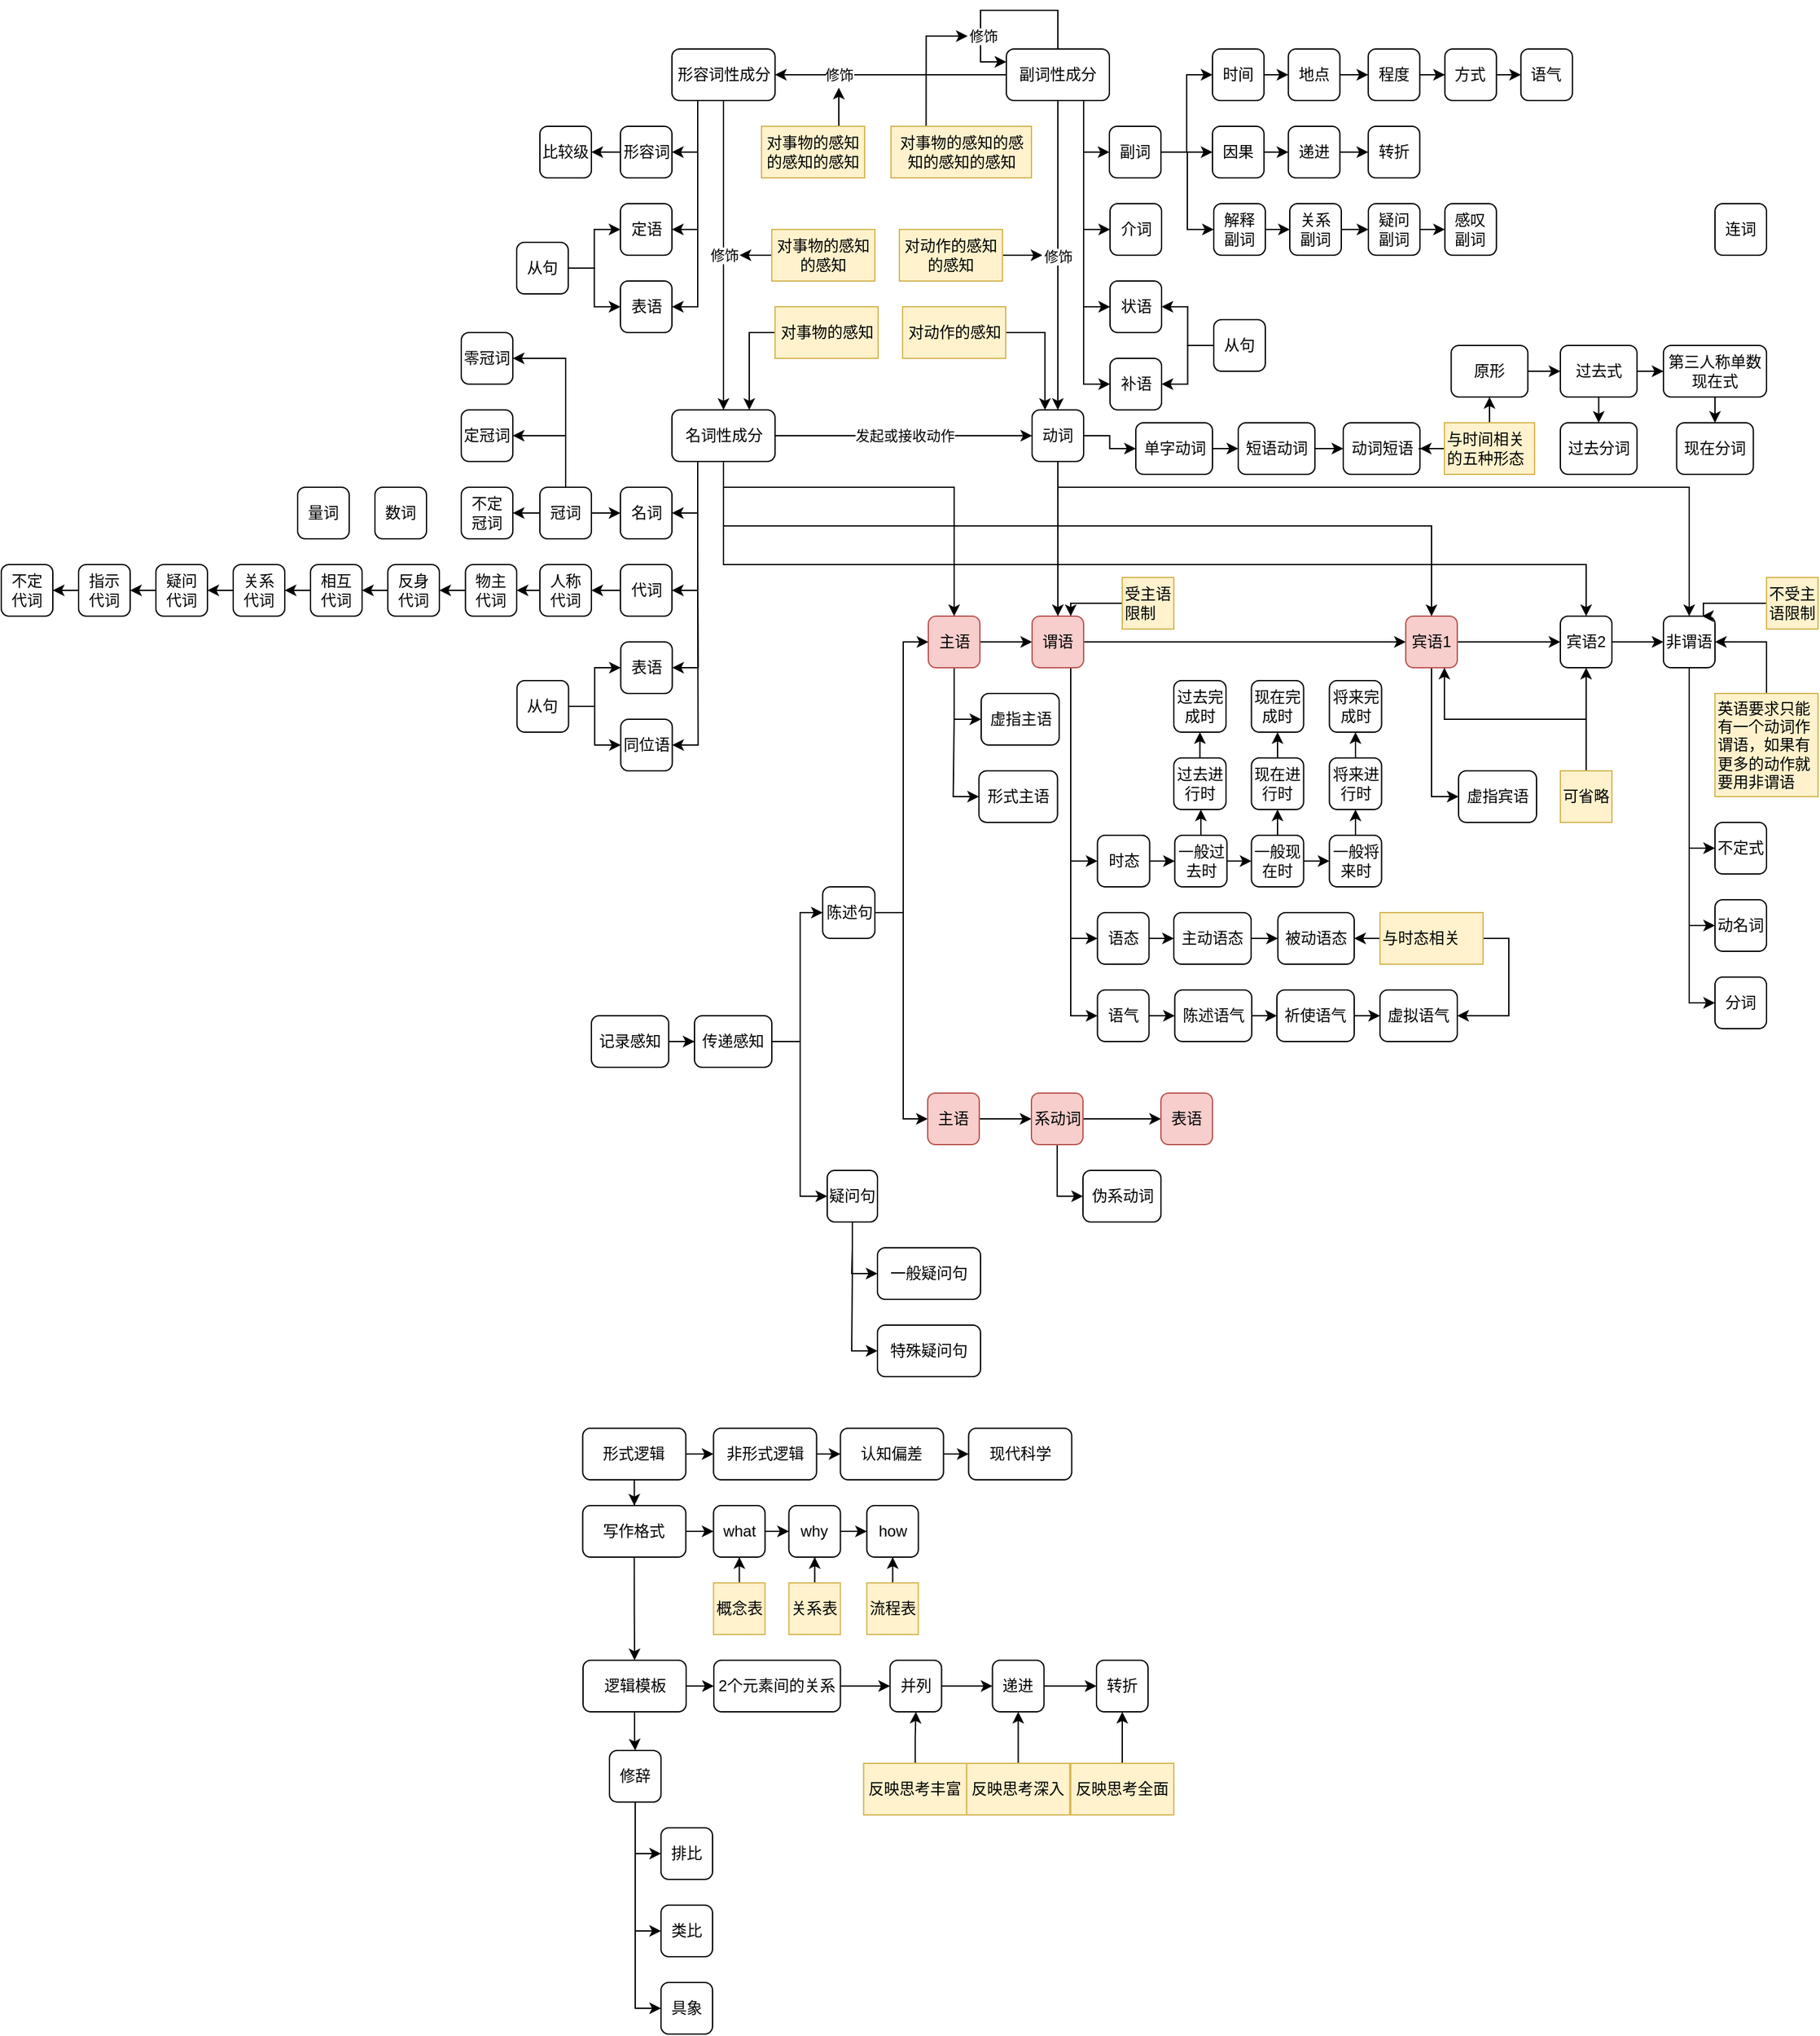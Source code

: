 <mxfile version="26.1.3">
  <diagram name="第 1 页" id="6ry_pnS2vJJyaQvhrR7t">
    <mxGraphModel dx="1290" dy="522" grid="1" gridSize="10" guides="1" tooltips="1" connect="1" arrows="1" fold="1" page="1" pageScale="1" pageWidth="827" pageHeight="1169" math="0" shadow="0">
      <root>
        <mxCell id="0" />
        <mxCell id="1" parent="0" />
        <mxCell id="5bShoopTlFWPeDc6z4Nc-4" value="" style="edgeStyle=orthogonalEdgeStyle;rounded=0;orthogonalLoop=1;jettySize=auto;html=1;" parent="1" source="5bShoopTlFWPeDc6z4Nc-1" target="5bShoopTlFWPeDc6z4Nc-2" edge="1">
          <mxGeometry relative="1" as="geometry" />
        </mxCell>
        <mxCell id="5bShoopTlFWPeDc6z4Nc-1" value="并列" style="rounded=1;whiteSpace=wrap;html=1;" parent="1" vertex="1">
          <mxGeometry x="1119.75" y="1300" width="40" height="40" as="geometry" />
        </mxCell>
        <mxCell id="5bShoopTlFWPeDc6z4Nc-5" value="" style="edgeStyle=orthogonalEdgeStyle;rounded=0;orthogonalLoop=1;jettySize=auto;html=1;" parent="1" source="5bShoopTlFWPeDc6z4Nc-2" target="5bShoopTlFWPeDc6z4Nc-3" edge="1">
          <mxGeometry relative="1" as="geometry" />
        </mxCell>
        <mxCell id="5bShoopTlFWPeDc6z4Nc-2" value="递进" style="rounded=1;whiteSpace=wrap;html=1;" parent="1" vertex="1">
          <mxGeometry x="1199.25" y="1300" width="40" height="40" as="geometry" />
        </mxCell>
        <mxCell id="5bShoopTlFWPeDc6z4Nc-3" value="转折" style="rounded=1;whiteSpace=wrap;html=1;" parent="1" vertex="1">
          <mxGeometry x="1280" y="1300" width="40" height="40" as="geometry" />
        </mxCell>
        <mxCell id="dy8uUhy22T9sQn6Ebb2S-6" value="" style="edgeStyle=orthogonalEdgeStyle;rounded=0;orthogonalLoop=1;jettySize=auto;html=1;" parent="1" source="5bShoopTlFWPeDc6z4Nc-6" target="5bShoopTlFWPeDc6z4Nc-1" edge="1">
          <mxGeometry relative="1" as="geometry" />
        </mxCell>
        <mxCell id="5bShoopTlFWPeDc6z4Nc-6" value="反映思考丰富" style="text;html=1;align=center;verticalAlign=middle;whiteSpace=wrap;rounded=0;fillColor=#fff2cc;strokeColor=#d6b656;" parent="1" vertex="1">
          <mxGeometry x="1099.25" y="1380" width="80" height="40" as="geometry" />
        </mxCell>
        <mxCell id="5bShoopTlFWPeDc6z4Nc-18" style="edgeStyle=orthogonalEdgeStyle;rounded=0;orthogonalLoop=1;jettySize=auto;html=1;" parent="1" source="5bShoopTlFWPeDc6z4Nc-7" target="5bShoopTlFWPeDc6z4Nc-2" edge="1">
          <mxGeometry relative="1" as="geometry" />
        </mxCell>
        <mxCell id="5bShoopTlFWPeDc6z4Nc-7" value="反映思考深入" style="text;html=1;align=center;verticalAlign=middle;whiteSpace=wrap;rounded=0;fillColor=#fff2cc;strokeColor=#d6b656;" parent="1" vertex="1">
          <mxGeometry x="1179.25" y="1380" width="80" height="40" as="geometry" />
        </mxCell>
        <mxCell id="dy8uUhy22T9sQn6Ebb2S-4" value="" style="edgeStyle=orthogonalEdgeStyle;rounded=0;orthogonalLoop=1;jettySize=auto;html=1;" parent="1" source="5bShoopTlFWPeDc6z4Nc-8" target="5bShoopTlFWPeDc6z4Nc-3" edge="1">
          <mxGeometry relative="1" as="geometry" />
        </mxCell>
        <mxCell id="5bShoopTlFWPeDc6z4Nc-8" value="反映思考全面" style="text;html=1;align=center;verticalAlign=middle;whiteSpace=wrap;rounded=0;fillColor=#fff2cc;strokeColor=#d6b656;" parent="1" vertex="1">
          <mxGeometry x="1260" y="1380" width="80" height="40" as="geometry" />
        </mxCell>
        <mxCell id="5bShoopTlFWPeDc6z4Nc-14" value="" style="edgeStyle=orthogonalEdgeStyle;rounded=0;orthogonalLoop=1;jettySize=auto;html=1;" parent="1" source="5bShoopTlFWPeDc6z4Nc-9" target="5bShoopTlFWPeDc6z4Nc-10" edge="1">
          <mxGeometry relative="1" as="geometry" />
        </mxCell>
        <mxCell id="6L8Hzx-rzs2zB4PPMevE-4" style="edgeStyle=orthogonalEdgeStyle;rounded=0;orthogonalLoop=1;jettySize=auto;html=1;exitX=0.5;exitY=1;exitDx=0;exitDy=0;" parent="1" source="5bShoopTlFWPeDc6z4Nc-9" target="5bShoopTlFWPeDc6z4Nc-13" edge="1">
          <mxGeometry relative="1" as="geometry" />
        </mxCell>
        <mxCell id="5bShoopTlFWPeDc6z4Nc-9" value="写作格式" style="rounded=1;whiteSpace=wrap;html=1;" parent="1" vertex="1">
          <mxGeometry x="881.25" y="1180" width="80" height="40" as="geometry" />
        </mxCell>
        <mxCell id="5bShoopTlFWPeDc6z4Nc-15" value="" style="edgeStyle=orthogonalEdgeStyle;rounded=0;orthogonalLoop=1;jettySize=auto;html=1;" parent="1" source="5bShoopTlFWPeDc6z4Nc-10" target="5bShoopTlFWPeDc6z4Nc-11" edge="1">
          <mxGeometry relative="1" as="geometry" />
        </mxCell>
        <mxCell id="5bShoopTlFWPeDc6z4Nc-10" value="what" style="rounded=1;whiteSpace=wrap;html=1;" parent="1" vertex="1">
          <mxGeometry x="982.75" y="1180" width="40" height="40" as="geometry" />
        </mxCell>
        <mxCell id="5bShoopTlFWPeDc6z4Nc-16" value="" style="edgeStyle=orthogonalEdgeStyle;rounded=0;orthogonalLoop=1;jettySize=auto;html=1;" parent="1" source="5bShoopTlFWPeDc6z4Nc-11" target="5bShoopTlFWPeDc6z4Nc-12" edge="1">
          <mxGeometry relative="1" as="geometry" />
        </mxCell>
        <mxCell id="5bShoopTlFWPeDc6z4Nc-11" value="why" style="rounded=1;whiteSpace=wrap;html=1;" parent="1" vertex="1">
          <mxGeometry x="1041.25" y="1180" width="40" height="40" as="geometry" />
        </mxCell>
        <mxCell id="5bShoopTlFWPeDc6z4Nc-12" value="how" style="rounded=1;whiteSpace=wrap;html=1;" parent="1" vertex="1">
          <mxGeometry x="1101.75" y="1180" width="40" height="40" as="geometry" />
        </mxCell>
        <mxCell id="5bShoopTlFWPeDc6z4Nc-61" value="" style="edgeStyle=orthogonalEdgeStyle;rounded=0;orthogonalLoop=1;jettySize=auto;html=1;" parent="1" source="5bShoopTlFWPeDc6z4Nc-13" target="5bShoopTlFWPeDc6z4Nc-60" edge="1">
          <mxGeometry relative="1" as="geometry" />
        </mxCell>
        <mxCell id="6L8Hzx-rzs2zB4PPMevE-5" style="edgeStyle=orthogonalEdgeStyle;rounded=0;orthogonalLoop=1;jettySize=auto;html=1;exitX=0.5;exitY=1;exitDx=0;exitDy=0;" parent="1" source="5bShoopTlFWPeDc6z4Nc-13" target="dy8uUhy22T9sQn6Ebb2S-7" edge="1">
          <mxGeometry relative="1" as="geometry" />
        </mxCell>
        <mxCell id="5bShoopTlFWPeDc6z4Nc-13" value="逻辑模板" style="rounded=1;whiteSpace=wrap;html=1;" parent="1" vertex="1">
          <mxGeometry x="881.5" y="1300" width="80" height="40" as="geometry" />
        </mxCell>
        <mxCell id="5bShoopTlFWPeDc6z4Nc-24" value="" style="edgeStyle=orthogonalEdgeStyle;rounded=0;orthogonalLoop=1;jettySize=auto;html=1;" parent="1" source="5bShoopTlFWPeDc6z4Nc-21" target="5bShoopTlFWPeDc6z4Nc-10" edge="1">
          <mxGeometry relative="1" as="geometry" />
        </mxCell>
        <mxCell id="5bShoopTlFWPeDc6z4Nc-21" value="概念表" style="text;html=1;align=center;verticalAlign=middle;whiteSpace=wrap;rounded=0;fillColor=#fff2cc;strokeColor=#d6b656;" parent="1" vertex="1">
          <mxGeometry x="982.75" y="1240" width="40" height="40" as="geometry" />
        </mxCell>
        <mxCell id="5bShoopTlFWPeDc6z4Nc-25" value="" style="edgeStyle=orthogonalEdgeStyle;rounded=0;orthogonalLoop=1;jettySize=auto;html=1;" parent="1" source="5bShoopTlFWPeDc6z4Nc-22" target="5bShoopTlFWPeDc6z4Nc-11" edge="1">
          <mxGeometry relative="1" as="geometry" />
        </mxCell>
        <mxCell id="5bShoopTlFWPeDc6z4Nc-22" value="关系表" style="text;html=1;align=center;verticalAlign=middle;whiteSpace=wrap;rounded=0;fillColor=#fff2cc;strokeColor=#d6b656;" parent="1" vertex="1">
          <mxGeometry x="1041.25" y="1240" width="40" height="40" as="geometry" />
        </mxCell>
        <mxCell id="5bShoopTlFWPeDc6z4Nc-26" value="" style="edgeStyle=orthogonalEdgeStyle;rounded=0;orthogonalLoop=1;jettySize=auto;html=1;" parent="1" source="5bShoopTlFWPeDc6z4Nc-23" target="5bShoopTlFWPeDc6z4Nc-12" edge="1">
          <mxGeometry relative="1" as="geometry" />
        </mxCell>
        <mxCell id="5bShoopTlFWPeDc6z4Nc-23" value="流程表" style="text;html=1;align=center;verticalAlign=middle;whiteSpace=wrap;rounded=0;fillColor=#fff2cc;strokeColor=#d6b656;" parent="1" vertex="1">
          <mxGeometry x="1101.75" y="1240" width="40" height="40" as="geometry" />
        </mxCell>
        <mxCell id="39l9zTleFLtUQJY5lR-o-71" style="edgeStyle=orthogonalEdgeStyle;rounded=0;orthogonalLoop=1;jettySize=auto;html=1;exitX=0;exitY=0.5;exitDx=0;exitDy=0;entryX=0.75;entryY=0;entryDx=0;entryDy=0;" parent="1" source="5bShoopTlFWPeDc6z4Nc-38" target="39l9zTleFLtUQJY5lR-o-48" edge="1">
          <mxGeometry relative="1" as="geometry" />
        </mxCell>
        <mxCell id="5bShoopTlFWPeDc6z4Nc-38" value="对事物的感知" style="text;html=1;align=center;verticalAlign=middle;whiteSpace=wrap;rounded=0;fillColor=#fff2cc;strokeColor=#d6b656;" parent="1" vertex="1">
          <mxGeometry x="1030.5" y="250" width="80" height="40" as="geometry" />
        </mxCell>
        <mxCell id="39l9zTleFLtUQJY5lR-o-72" style="edgeStyle=orthogonalEdgeStyle;rounded=0;orthogonalLoop=1;jettySize=auto;html=1;exitX=1;exitY=0.5;exitDx=0;exitDy=0;entryX=0.25;entryY=0;entryDx=0;entryDy=0;" parent="1" source="5bShoopTlFWPeDc6z4Nc-39" target="39l9zTleFLtUQJY5lR-o-62" edge="1">
          <mxGeometry relative="1" as="geometry" />
        </mxCell>
        <mxCell id="5bShoopTlFWPeDc6z4Nc-39" value="对动作的感知" style="text;html=1;align=center;verticalAlign=middle;whiteSpace=wrap;rounded=0;fillColor=#fff2cc;strokeColor=#d6b656;" parent="1" vertex="1">
          <mxGeometry x="1129.5" y="250" width="80" height="40" as="geometry" />
        </mxCell>
        <mxCell id="39l9zTleFLtUQJY5lR-o-74" style="edgeStyle=orthogonalEdgeStyle;rounded=0;orthogonalLoop=1;jettySize=auto;html=1;exitX=0;exitY=0.5;exitDx=0;exitDy=0;" parent="1" source="5bShoopTlFWPeDc6z4Nc-42" edge="1">
          <mxGeometry relative="1" as="geometry">
            <mxPoint x="1003" y="210" as="targetPoint" />
          </mxGeometry>
        </mxCell>
        <mxCell id="5bShoopTlFWPeDc6z4Nc-42" value="对事物的感知的感知" style="text;html=1;align=center;verticalAlign=middle;whiteSpace=wrap;rounded=0;fillColor=#fff2cc;strokeColor=#d6b656;" parent="1" vertex="1">
          <mxGeometry x="1028" y="190" width="80" height="40" as="geometry" />
        </mxCell>
        <mxCell id="39l9zTleFLtUQJY5lR-o-73" style="edgeStyle=orthogonalEdgeStyle;rounded=0;orthogonalLoop=1;jettySize=auto;html=1;exitX=1;exitY=0.5;exitDx=0;exitDy=0;" parent="1" source="5bShoopTlFWPeDc6z4Nc-44" edge="1">
          <mxGeometry relative="1" as="geometry">
            <mxPoint x="1238" y="210" as="targetPoint" />
            <Array as="points" />
          </mxGeometry>
        </mxCell>
        <mxCell id="5bShoopTlFWPeDc6z4Nc-44" value="对动作的感知的感知" style="text;html=1;align=center;verticalAlign=middle;whiteSpace=wrap;rounded=0;fillColor=#fff2cc;strokeColor=#d6b656;" parent="1" vertex="1">
          <mxGeometry x="1127" y="190" width="80" height="40" as="geometry" />
        </mxCell>
        <mxCell id="5bShoopTlFWPeDc6z4Nc-48" value="" style="edgeStyle=orthogonalEdgeStyle;rounded=0;orthogonalLoop=1;jettySize=auto;html=1;" parent="1" source="5bShoopTlFWPeDc6z4Nc-46" target="5bShoopTlFWPeDc6z4Nc-47" edge="1">
          <mxGeometry relative="1" as="geometry" />
        </mxCell>
        <mxCell id="5bShoopTlFWPeDc6z4Nc-46" value="记录感知" style="rounded=1;whiteSpace=wrap;html=1;" parent="1" vertex="1">
          <mxGeometry x="888" y="800" width="60" height="40" as="geometry" />
        </mxCell>
        <mxCell id="39l9zTleFLtUQJY5lR-o-96" style="edgeStyle=orthogonalEdgeStyle;rounded=0;orthogonalLoop=1;jettySize=auto;html=1;exitX=1;exitY=0.5;exitDx=0;exitDy=0;entryX=0;entryY=0.5;entryDx=0;entryDy=0;" parent="1" source="5bShoopTlFWPeDc6z4Nc-47" target="39l9zTleFLtUQJY5lR-o-95" edge="1">
          <mxGeometry relative="1" as="geometry">
            <Array as="points">
              <mxPoint x="1050" y="820" />
              <mxPoint x="1050" y="720" />
            </Array>
          </mxGeometry>
        </mxCell>
        <mxCell id="39l9zTleFLtUQJY5lR-o-97" style="edgeStyle=orthogonalEdgeStyle;rounded=0;orthogonalLoop=1;jettySize=auto;html=1;exitX=1;exitY=0.5;exitDx=0;exitDy=0;entryX=0;entryY=0.5;entryDx=0;entryDy=0;" parent="1" source="5bShoopTlFWPeDc6z4Nc-47" target="39l9zTleFLtUQJY5lR-o-53" edge="1">
          <mxGeometry relative="1" as="geometry">
            <Array as="points">
              <mxPoint x="1050" y="820" />
              <mxPoint x="1050" y="940" />
            </Array>
          </mxGeometry>
        </mxCell>
        <mxCell id="5bShoopTlFWPeDc6z4Nc-47" value="传递感知" style="rounded=1;whiteSpace=wrap;html=1;" parent="1" vertex="1">
          <mxGeometry x="968" y="800" width="60" height="40" as="geometry" />
        </mxCell>
        <mxCell id="5bShoopTlFWPeDc6z4Nc-53" value="" style="edgeStyle=orthogonalEdgeStyle;rounded=0;orthogonalLoop=1;jettySize=auto;html=1;" parent="1" source="5bShoopTlFWPeDc6z4Nc-49" target="5bShoopTlFWPeDc6z4Nc-50" edge="1">
          <mxGeometry relative="1" as="geometry" />
        </mxCell>
        <mxCell id="6L8Hzx-rzs2zB4PPMevE-3" style="edgeStyle=orthogonalEdgeStyle;rounded=0;orthogonalLoop=1;jettySize=auto;html=1;exitX=0.5;exitY=1;exitDx=0;exitDy=0;" parent="1" source="5bShoopTlFWPeDc6z4Nc-49" target="5bShoopTlFWPeDc6z4Nc-9" edge="1">
          <mxGeometry relative="1" as="geometry" />
        </mxCell>
        <mxCell id="5bShoopTlFWPeDc6z4Nc-49" value="形式逻辑" style="rounded=1;whiteSpace=wrap;html=1;" parent="1" vertex="1">
          <mxGeometry x="881.25" y="1120" width="80" height="40" as="geometry" />
        </mxCell>
        <mxCell id="5bShoopTlFWPeDc6z4Nc-54" value="" style="edgeStyle=orthogonalEdgeStyle;rounded=0;orthogonalLoop=1;jettySize=auto;html=1;" parent="1" source="5bShoopTlFWPeDc6z4Nc-50" target="5bShoopTlFWPeDc6z4Nc-52" edge="1">
          <mxGeometry relative="1" as="geometry" />
        </mxCell>
        <mxCell id="5bShoopTlFWPeDc6z4Nc-50" value="非形式逻辑" style="rounded=1;whiteSpace=wrap;html=1;" parent="1" vertex="1">
          <mxGeometry x="982.75" y="1120" width="80" height="40" as="geometry" />
        </mxCell>
        <mxCell id="dy8uUhy22T9sQn6Ebb2S-2" value="" style="edgeStyle=orthogonalEdgeStyle;rounded=0;orthogonalLoop=1;jettySize=auto;html=1;" parent="1" source="5bShoopTlFWPeDc6z4Nc-52" target="dy8uUhy22T9sQn6Ebb2S-1" edge="1">
          <mxGeometry relative="1" as="geometry" />
        </mxCell>
        <mxCell id="5bShoopTlFWPeDc6z4Nc-52" value="认知偏差" style="rounded=1;whiteSpace=wrap;html=1;" parent="1" vertex="1">
          <mxGeometry x="1081.25" y="1120" width="80" height="40" as="geometry" />
        </mxCell>
        <mxCell id="6L8Hzx-rzs2zB4PPMevE-10" style="edgeStyle=orthogonalEdgeStyle;rounded=0;orthogonalLoop=1;jettySize=auto;html=1;exitX=0.75;exitY=0;exitDx=0;exitDy=0;" parent="1" source="5bShoopTlFWPeDc6z4Nc-56" edge="1">
          <mxGeometry relative="1" as="geometry">
            <mxPoint x="1080" y="80" as="targetPoint" />
          </mxGeometry>
        </mxCell>
        <mxCell id="5bShoopTlFWPeDc6z4Nc-56" value="对事物的感知的感知的感知" style="text;html=1;align=center;verticalAlign=middle;whiteSpace=wrap;rounded=0;fillColor=#fff2cc;strokeColor=#d6b656;" parent="1" vertex="1">
          <mxGeometry x="1020" y="110" width="80" height="40" as="geometry" />
        </mxCell>
        <mxCell id="5bShoopTlFWPeDc6z4Nc-59" value="" style="edgeStyle=orthogonalEdgeStyle;rounded=0;orthogonalLoop=1;jettySize=auto;html=1;exitX=0.25;exitY=0;exitDx=0;exitDy=0;" parent="1" source="5bShoopTlFWPeDc6z4Nc-58" edge="1">
          <mxGeometry relative="1" as="geometry">
            <mxPoint x="1180" y="40" as="targetPoint" />
            <Array as="points">
              <mxPoint x="1148" y="40" />
              <mxPoint x="1180" y="40" />
            </Array>
          </mxGeometry>
        </mxCell>
        <mxCell id="5bShoopTlFWPeDc6z4Nc-58" value="对事物的感知的感知的感知的感知" style="text;html=1;align=center;verticalAlign=middle;whiteSpace=wrap;rounded=0;fillColor=#fff2cc;strokeColor=#d6b656;" parent="1" vertex="1">
          <mxGeometry x="1120.5" y="110" width="109" height="40" as="geometry" />
        </mxCell>
        <mxCell id="5bShoopTlFWPeDc6z4Nc-62" value="" style="edgeStyle=orthogonalEdgeStyle;rounded=0;orthogonalLoop=1;jettySize=auto;html=1;" parent="1" source="5bShoopTlFWPeDc6z4Nc-60" target="5bShoopTlFWPeDc6z4Nc-1" edge="1">
          <mxGeometry relative="1" as="geometry" />
        </mxCell>
        <mxCell id="5bShoopTlFWPeDc6z4Nc-60" value="2个元素间的关系" style="rounded=1;whiteSpace=wrap;html=1;" parent="1" vertex="1">
          <mxGeometry x="983" y="1300" width="98.25" height="40" as="geometry" />
        </mxCell>
        <mxCell id="dy8uUhy22T9sQn6Ebb2S-1" value="现代科学" style="rounded=1;whiteSpace=wrap;html=1;" parent="1" vertex="1">
          <mxGeometry x="1180.75" y="1120" width="80" height="40" as="geometry" />
        </mxCell>
        <mxCell id="dy8uUhy22T9sQn6Ebb2S-11" style="edgeStyle=orthogonalEdgeStyle;rounded=0;orthogonalLoop=1;jettySize=auto;html=1;exitX=0.5;exitY=1;exitDx=0;exitDy=0;entryX=0;entryY=0.5;entryDx=0;entryDy=0;" parent="1" source="dy8uUhy22T9sQn6Ebb2S-7" target="dy8uUhy22T9sQn6Ebb2S-8" edge="1">
          <mxGeometry relative="1" as="geometry" />
        </mxCell>
        <mxCell id="dy8uUhy22T9sQn6Ebb2S-12" style="edgeStyle=orthogonalEdgeStyle;rounded=0;orthogonalLoop=1;jettySize=auto;html=1;exitX=0.5;exitY=1;exitDx=0;exitDy=0;entryX=0;entryY=0.5;entryDx=0;entryDy=0;" parent="1" source="dy8uUhy22T9sQn6Ebb2S-7" target="dy8uUhy22T9sQn6Ebb2S-10" edge="1">
          <mxGeometry relative="1" as="geometry" />
        </mxCell>
        <mxCell id="dy8uUhy22T9sQn6Ebb2S-13" value="" style="edgeStyle=orthogonalEdgeStyle;rounded=0;orthogonalLoop=1;jettySize=auto;html=1;entryX=0;entryY=0.5;entryDx=0;entryDy=0;" parent="1" source="dy8uUhy22T9sQn6Ebb2S-7" target="dy8uUhy22T9sQn6Ebb2S-9" edge="1">
          <mxGeometry relative="1" as="geometry" />
        </mxCell>
        <mxCell id="dy8uUhy22T9sQn6Ebb2S-7" value="修辞" style="rounded=1;whiteSpace=wrap;html=1;" parent="1" vertex="1">
          <mxGeometry x="902" y="1370" width="40" height="40" as="geometry" />
        </mxCell>
        <mxCell id="dy8uUhy22T9sQn6Ebb2S-8" value="排比" style="rounded=1;whiteSpace=wrap;html=1;" parent="1" vertex="1">
          <mxGeometry x="942" y="1430" width="40" height="40" as="geometry" />
        </mxCell>
        <mxCell id="dy8uUhy22T9sQn6Ebb2S-9" value="类比" style="rounded=1;whiteSpace=wrap;html=1;" parent="1" vertex="1">
          <mxGeometry x="942" y="1490" width="40" height="40" as="geometry" />
        </mxCell>
        <mxCell id="dy8uUhy22T9sQn6Ebb2S-10" value="具象" style="rounded=1;whiteSpace=wrap;html=1;" parent="1" vertex="1">
          <mxGeometry x="942" y="1550" width="40" height="40" as="geometry" />
        </mxCell>
        <mxCell id="39l9zTleFLtUQJY5lR-o-7" value="" style="edgeStyle=orthogonalEdgeStyle;rounded=0;orthogonalLoop=1;jettySize=auto;html=1;" parent="1" source="39l9zTleFLtUQJY5lR-o-1" target="39l9zTleFLtUQJY5lR-o-2" edge="1">
          <mxGeometry relative="1" as="geometry" />
        </mxCell>
        <mxCell id="Y8fGM5Zg13OZfp4qEVeO-7" style="edgeStyle=orthogonalEdgeStyle;rounded=0;orthogonalLoop=1;jettySize=auto;html=1;exitX=0.5;exitY=1;exitDx=0;exitDy=0;entryX=0;entryY=0.5;entryDx=0;entryDy=0;" parent="1" source="39l9zTleFLtUQJY5lR-o-1" target="Y8fGM5Zg13OZfp4qEVeO-9" edge="1">
          <mxGeometry relative="1" as="geometry">
            <mxPoint x="1190" y="570" as="targetPoint" />
          </mxGeometry>
        </mxCell>
        <mxCell id="Y8fGM5Zg13OZfp4qEVeO-8" style="edgeStyle=orthogonalEdgeStyle;rounded=0;orthogonalLoop=1;jettySize=auto;html=1;exitX=0.5;exitY=1;exitDx=0;exitDy=0;entryX=0;entryY=0.5;entryDx=0;entryDy=0;" parent="1" source="39l9zTleFLtUQJY5lR-o-1" target="Y8fGM5Zg13OZfp4qEVeO-10" edge="1">
          <mxGeometry relative="1" as="geometry">
            <mxPoint x="1190" y="630" as="targetPoint" />
          </mxGeometry>
        </mxCell>
        <mxCell id="39l9zTleFLtUQJY5lR-o-1" value="主语" style="rounded=1;whiteSpace=wrap;html=1;fillColor=#f8cecc;strokeColor=#b85450;" parent="1" vertex="1">
          <mxGeometry x="1149.5" y="490" width="40" height="40" as="geometry" />
        </mxCell>
        <mxCell id="39l9zTleFLtUQJY5lR-o-6" value="" style="edgeStyle=orthogonalEdgeStyle;rounded=0;orthogonalLoop=1;jettySize=auto;html=1;" parent="1" source="39l9zTleFLtUQJY5lR-o-2" target="39l9zTleFLtUQJY5lR-o-3" edge="1">
          <mxGeometry relative="1" as="geometry" />
        </mxCell>
        <mxCell id="Y8fGM5Zg13OZfp4qEVeO-20" style="edgeStyle=orthogonalEdgeStyle;rounded=0;orthogonalLoop=1;jettySize=auto;html=1;entryX=0;entryY=0.5;entryDx=0;entryDy=0;exitX=0.75;exitY=1;exitDx=0;exitDy=0;" parent="1" source="39l9zTleFLtUQJY5lR-o-2" target="Y8fGM5Zg13OZfp4qEVeO-1" edge="1">
          <mxGeometry relative="1" as="geometry">
            <mxPoint x="1270" y="530" as="sourcePoint" />
          </mxGeometry>
        </mxCell>
        <mxCell id="O25HmTg-bWGDSsZXGC7P-3" style="edgeStyle=orthogonalEdgeStyle;rounded=0;orthogonalLoop=1;jettySize=auto;html=1;exitX=0.75;exitY=1;exitDx=0;exitDy=0;entryX=0;entryY=0.5;entryDx=0;entryDy=0;" parent="1" source="39l9zTleFLtUQJY5lR-o-2" target="O25HmTg-bWGDSsZXGC7P-1" edge="1">
          <mxGeometry relative="1" as="geometry" />
        </mxCell>
        <mxCell id="O25HmTg-bWGDSsZXGC7P-4" style="edgeStyle=orthogonalEdgeStyle;rounded=0;orthogonalLoop=1;jettySize=auto;html=1;exitX=0.75;exitY=1;exitDx=0;exitDy=0;entryX=0;entryY=0.5;entryDx=0;entryDy=0;" parent="1" source="39l9zTleFLtUQJY5lR-o-2" target="O25HmTg-bWGDSsZXGC7P-2" edge="1">
          <mxGeometry relative="1" as="geometry" />
        </mxCell>
        <mxCell id="39l9zTleFLtUQJY5lR-o-2" value="谓语" style="rounded=1;whiteSpace=wrap;html=1;fillColor=#f8cecc;strokeColor=#b85450;" parent="1" vertex="1">
          <mxGeometry x="1230" y="490" width="40" height="40" as="geometry" />
        </mxCell>
        <mxCell id="39l9zTleFLtUQJY5lR-o-5" value="" style="edgeStyle=orthogonalEdgeStyle;rounded=0;orthogonalLoop=1;jettySize=auto;html=1;" parent="1" source="39l9zTleFLtUQJY5lR-o-3" target="39l9zTleFLtUQJY5lR-o-4" edge="1">
          <mxGeometry relative="1" as="geometry" />
        </mxCell>
        <mxCell id="Y8fGM5Zg13OZfp4qEVeO-12" style="edgeStyle=orthogonalEdgeStyle;rounded=0;orthogonalLoop=1;jettySize=auto;html=1;exitX=0.5;exitY=1;exitDx=0;exitDy=0;entryX=0;entryY=0.5;entryDx=0;entryDy=0;" parent="1" source="39l9zTleFLtUQJY5lR-o-3" target="Y8fGM5Zg13OZfp4qEVeO-11" edge="1">
          <mxGeometry relative="1" as="geometry" />
        </mxCell>
        <mxCell id="39l9zTleFLtUQJY5lR-o-3" value="宾语1" style="rounded=1;whiteSpace=wrap;html=1;fillColor=#f8cecc;strokeColor=#b85450;" parent="1" vertex="1">
          <mxGeometry x="1520" y="490" width="40" height="40" as="geometry" />
        </mxCell>
        <mxCell id="39l9zTleFLtUQJY5lR-o-92" value="" style="edgeStyle=orthogonalEdgeStyle;rounded=0;orthogonalLoop=1;jettySize=auto;html=1;" parent="1" source="39l9zTleFLtUQJY5lR-o-4" target="39l9zTleFLtUQJY5lR-o-20" edge="1">
          <mxGeometry relative="1" as="geometry" />
        </mxCell>
        <mxCell id="39l9zTleFLtUQJY5lR-o-4" value="宾语2" style="rounded=1;whiteSpace=wrap;html=1;" parent="1" vertex="1">
          <mxGeometry x="1640" y="490" width="40" height="40" as="geometry" />
        </mxCell>
        <mxCell id="39l9zTleFLtUQJY5lR-o-15" style="edgeStyle=orthogonalEdgeStyle;rounded=0;orthogonalLoop=1;jettySize=auto;html=1;exitX=0.5;exitY=0;exitDx=0;exitDy=0;entryX=0.75;entryY=1;entryDx=0;entryDy=0;" parent="1" source="39l9zTleFLtUQJY5lR-o-13" target="39l9zTleFLtUQJY5lR-o-3" edge="1">
          <mxGeometry relative="1" as="geometry" />
        </mxCell>
        <mxCell id="Y8fGM5Zg13OZfp4qEVeO-15" style="edgeStyle=orthogonalEdgeStyle;rounded=0;orthogonalLoop=1;jettySize=auto;html=1;exitX=0.5;exitY=0;exitDx=0;exitDy=0;entryX=0.5;entryY=1;entryDx=0;entryDy=0;" parent="1" source="39l9zTleFLtUQJY5lR-o-13" target="39l9zTleFLtUQJY5lR-o-4" edge="1">
          <mxGeometry relative="1" as="geometry" />
        </mxCell>
        <mxCell id="39l9zTleFLtUQJY5lR-o-13" value="可省略" style="text;html=1;align=left;verticalAlign=middle;whiteSpace=wrap;rounded=0;fillColor=#fff2cc;strokeColor=#d6b656;" parent="1" vertex="1">
          <mxGeometry x="1640" y="610" width="40" height="40" as="geometry" />
        </mxCell>
        <mxCell id="39l9zTleFLtUQJY5lR-o-17" value="定语" style="rounded=1;whiteSpace=wrap;html=1;" parent="1" vertex="1">
          <mxGeometry x="910.5" y="170" width="40" height="40" as="geometry" />
        </mxCell>
        <mxCell id="39l9zTleFLtUQJY5lR-o-18" value="状语" style="rounded=1;whiteSpace=wrap;html=1;" parent="1" vertex="1">
          <mxGeometry x="1290.5" y="230" width="40" height="40" as="geometry" />
        </mxCell>
        <mxCell id="39l9zTleFLtUQJY5lR-o-80" style="edgeStyle=orthogonalEdgeStyle;rounded=0;orthogonalLoop=1;jettySize=auto;html=1;exitX=0.5;exitY=1;exitDx=0;exitDy=0;entryX=0;entryY=0.5;entryDx=0;entryDy=0;" parent="1" source="39l9zTleFLtUQJY5lR-o-20" target="39l9zTleFLtUQJY5lR-o-21" edge="1">
          <mxGeometry relative="1" as="geometry" />
        </mxCell>
        <mxCell id="39l9zTleFLtUQJY5lR-o-81" style="edgeStyle=orthogonalEdgeStyle;rounded=0;orthogonalLoop=1;jettySize=auto;html=1;exitX=0.5;exitY=1;exitDx=0;exitDy=0;entryX=0;entryY=0.5;entryDx=0;entryDy=0;" parent="1" source="39l9zTleFLtUQJY5lR-o-20" target="39l9zTleFLtUQJY5lR-o-22" edge="1">
          <mxGeometry relative="1" as="geometry" />
        </mxCell>
        <mxCell id="O25HmTg-bWGDSsZXGC7P-10" style="edgeStyle=orthogonalEdgeStyle;rounded=0;orthogonalLoop=1;jettySize=auto;html=1;exitX=0.5;exitY=1;exitDx=0;exitDy=0;entryX=0;entryY=0.5;entryDx=0;entryDy=0;" parent="1" source="39l9zTleFLtUQJY5lR-o-20" target="O25HmTg-bWGDSsZXGC7P-9" edge="1">
          <mxGeometry relative="1" as="geometry" />
        </mxCell>
        <mxCell id="39l9zTleFLtUQJY5lR-o-20" value="非谓语" style="rounded=1;whiteSpace=wrap;html=1;" parent="1" vertex="1">
          <mxGeometry x="1720" y="490" width="40" height="40" as="geometry" />
        </mxCell>
        <mxCell id="39l9zTleFLtUQJY5lR-o-21" value="不定式" style="rounded=1;whiteSpace=wrap;html=1;" parent="1" vertex="1">
          <mxGeometry x="1760" y="650" width="40" height="40" as="geometry" />
        </mxCell>
        <mxCell id="39l9zTleFLtUQJY5lR-o-22" value="动名词" style="rounded=1;whiteSpace=wrap;html=1;" parent="1" vertex="1">
          <mxGeometry x="1760" y="710" width="40" height="40" as="geometry" />
        </mxCell>
        <mxCell id="39l9zTleFLtUQJY5lR-o-35" value="" style="edgeStyle=orthogonalEdgeStyle;rounded=0;orthogonalLoop=1;jettySize=auto;html=1;entryX=1;entryY=0.5;entryDx=0;entryDy=0;exitX=0.25;exitY=1;exitDx=0;exitDy=0;" parent="1" source="39l9zTleFLtUQJY5lR-o-48" target="39l9zTleFLtUQJY5lR-o-34" edge="1">
          <mxGeometry relative="1" as="geometry">
            <mxPoint x="1030.5" y="310" as="sourcePoint" />
          </mxGeometry>
        </mxCell>
        <mxCell id="39l9zTleFLtUQJY5lR-o-31" style="edgeStyle=orthogonalEdgeStyle;rounded=0;orthogonalLoop=1;jettySize=auto;html=1;exitX=0.25;exitY=1;exitDx=0;exitDy=0;entryX=1;entryY=0.5;entryDx=0;entryDy=0;" parent="1" source="39l9zTleFLtUQJY5lR-o-49" target="39l9zTleFLtUQJY5lR-o-37" edge="1">
          <mxGeometry relative="1" as="geometry">
            <mxPoint x="1070.5" y="130" as="targetPoint" />
          </mxGeometry>
        </mxCell>
        <mxCell id="39l9zTleFLtUQJY5lR-o-32" style="edgeStyle=orthogonalEdgeStyle;rounded=0;orthogonalLoop=1;jettySize=auto;html=1;exitX=0.75;exitY=1;exitDx=0;exitDy=0;entryX=0;entryY=0.5;entryDx=0;entryDy=0;" parent="1" source="39l9zTleFLtUQJY5lR-o-50" target="39l9zTleFLtUQJY5lR-o-18" edge="1">
          <mxGeometry relative="1" as="geometry" />
        </mxCell>
        <mxCell id="39l9zTleFLtUQJY5lR-o-46" style="edgeStyle=orthogonalEdgeStyle;rounded=0;orthogonalLoop=1;jettySize=auto;html=1;exitX=0.75;exitY=1;exitDx=0;exitDy=0;entryX=0;entryY=0.5;entryDx=0;entryDy=0;" parent="1" source="39l9zTleFLtUQJY5lR-o-50" target="39l9zTleFLtUQJY5lR-o-45" edge="1">
          <mxGeometry relative="1" as="geometry" />
        </mxCell>
        <mxCell id="39l9zTleFLtUQJY5lR-o-33" value="名词" style="rounded=1;whiteSpace=wrap;html=1;" parent="1" vertex="1">
          <mxGeometry x="910.5" y="390" width="40" height="40" as="geometry" />
        </mxCell>
        <mxCell id="oN9LSeVMnhPYBdvzEz4S-4" style="edgeStyle=orthogonalEdgeStyle;rounded=0;orthogonalLoop=1;jettySize=auto;html=1;exitX=0;exitY=0.5;exitDx=0;exitDy=0;entryX=1;entryY=0.5;entryDx=0;entryDy=0;" parent="1" source="39l9zTleFLtUQJY5lR-o-34" target="oN9LSeVMnhPYBdvzEz4S-1" edge="1">
          <mxGeometry relative="1" as="geometry" />
        </mxCell>
        <mxCell id="39l9zTleFLtUQJY5lR-o-34" value="代词" style="rounded=1;whiteSpace=wrap;html=1;" parent="1" vertex="1">
          <mxGeometry x="910.5" y="450" width="40" height="40" as="geometry" />
        </mxCell>
        <mxCell id="oN9LSeVMnhPYBdvzEz4S-18" style="edgeStyle=orthogonalEdgeStyle;rounded=0;orthogonalLoop=1;jettySize=auto;html=1;exitX=0;exitY=0.5;exitDx=0;exitDy=0;entryX=1;entryY=0.5;entryDx=0;entryDy=0;" parent="1" source="39l9zTleFLtUQJY5lR-o-37" target="oN9LSeVMnhPYBdvzEz4S-17" edge="1">
          <mxGeometry relative="1" as="geometry" />
        </mxCell>
        <mxCell id="39l9zTleFLtUQJY5lR-o-37" value="形容词" style="rounded=1;whiteSpace=wrap;html=1;" parent="1" vertex="1">
          <mxGeometry x="910.5" y="110" width="40" height="40" as="geometry" />
        </mxCell>
        <mxCell id="6L8Hzx-rzs2zB4PPMevE-6" style="edgeStyle=orthogonalEdgeStyle;rounded=0;orthogonalLoop=1;jettySize=auto;html=1;exitX=1;exitY=0.5;exitDx=0;exitDy=0;entryX=0;entryY=0.5;entryDx=0;entryDy=0;" parent="1" source="39l9zTleFLtUQJY5lR-o-40" target="Y8fGM5Zg13OZfp4qEVeO-16" edge="1">
          <mxGeometry relative="1" as="geometry" />
        </mxCell>
        <mxCell id="6L8Hzx-rzs2zB4PPMevE-7" style="edgeStyle=orthogonalEdgeStyle;rounded=0;orthogonalLoop=1;jettySize=auto;html=1;exitX=1;exitY=0.5;exitDx=0;exitDy=0;entryX=0;entryY=0.5;entryDx=0;entryDy=0;" parent="1" source="39l9zTleFLtUQJY5lR-o-40" target="Y8fGM5Zg13OZfp4qEVeO-18" edge="1">
          <mxGeometry relative="1" as="geometry" />
        </mxCell>
        <mxCell id="39l9zTleFLtUQJY5lR-o-40" value="从句" style="rounded=1;whiteSpace=wrap;html=1;" parent="1" vertex="1">
          <mxGeometry x="830.25" y="540" width="40" height="40" as="geometry" />
        </mxCell>
        <mxCell id="39l9zTleFLtUQJY5lR-o-86" style="edgeStyle=orthogonalEdgeStyle;rounded=0;orthogonalLoop=1;jettySize=auto;html=1;exitX=1;exitY=0.5;exitDx=0;exitDy=0;entryX=0;entryY=0.5;entryDx=0;entryDy=0;" parent="1" source="39l9zTleFLtUQJY5lR-o-42" target="39l9zTleFLtUQJY5lR-o-17" edge="1">
          <mxGeometry relative="1" as="geometry" />
        </mxCell>
        <mxCell id="39l9zTleFLtUQJY5lR-o-87" style="edgeStyle=orthogonalEdgeStyle;rounded=0;orthogonalLoop=1;jettySize=auto;html=1;exitX=1;exitY=0.5;exitDx=0;exitDy=0;entryX=0;entryY=0.5;entryDx=0;entryDy=0;" parent="1" source="39l9zTleFLtUQJY5lR-o-42" target="39l9zTleFLtUQJY5lR-o-85" edge="1">
          <mxGeometry relative="1" as="geometry" />
        </mxCell>
        <mxCell id="39l9zTleFLtUQJY5lR-o-42" value="从句" style="rounded=1;whiteSpace=wrap;html=1;" parent="1" vertex="1">
          <mxGeometry x="830" y="200" width="40" height="40" as="geometry" />
        </mxCell>
        <mxCell id="oN9LSeVMnhPYBdvzEz4S-24" style="edgeStyle=orthogonalEdgeStyle;rounded=0;orthogonalLoop=1;jettySize=auto;html=1;exitX=1;exitY=0.5;exitDx=0;exitDy=0;entryX=0;entryY=0.5;entryDx=0;entryDy=0;" parent="1" source="39l9zTleFLtUQJY5lR-o-45" target="oN9LSeVMnhPYBdvzEz4S-19" edge="1">
          <mxGeometry relative="1" as="geometry" />
        </mxCell>
        <mxCell id="oN9LSeVMnhPYBdvzEz4S-32" style="edgeStyle=orthogonalEdgeStyle;rounded=0;orthogonalLoop=1;jettySize=auto;html=1;exitX=1;exitY=0.5;exitDx=0;exitDy=0;entryX=0;entryY=0.5;entryDx=0;entryDy=0;" parent="1" source="39l9zTleFLtUQJY5lR-o-45" target="oN9LSeVMnhPYBdvzEz4S-29" edge="1">
          <mxGeometry relative="1" as="geometry" />
        </mxCell>
        <mxCell id="oN9LSeVMnhPYBdvzEz4S-37" style="edgeStyle=orthogonalEdgeStyle;rounded=0;orthogonalLoop=1;jettySize=auto;html=1;exitX=1;exitY=0.5;exitDx=0;exitDy=0;entryX=0;entryY=0.5;entryDx=0;entryDy=0;" parent="1" source="39l9zTleFLtUQJY5lR-o-45" target="oN9LSeVMnhPYBdvzEz4S-35" edge="1">
          <mxGeometry relative="1" as="geometry" />
        </mxCell>
        <mxCell id="39l9zTleFLtUQJY5lR-o-45" value="副词" style="rounded=1;whiteSpace=wrap;html=1;" parent="1" vertex="1">
          <mxGeometry x="1290" y="110" width="40" height="40" as="geometry" />
        </mxCell>
        <mxCell id="39l9zTleFLtUQJY5lR-o-59" value="" style="edgeStyle=orthogonalEdgeStyle;rounded=0;orthogonalLoop=1;jettySize=auto;html=1;entryX=1;entryY=0.5;entryDx=0;entryDy=0;exitX=0.25;exitY=1;exitDx=0;exitDy=0;" parent="1" source="39l9zTleFLtUQJY5lR-o-48" target="39l9zTleFLtUQJY5lR-o-33" edge="1">
          <mxGeometry relative="1" as="geometry" />
        </mxCell>
        <mxCell id="39l9zTleFLtUQJY5lR-o-69" value="发起或接收动作" style="edgeStyle=orthogonalEdgeStyle;rounded=0;orthogonalLoop=1;jettySize=auto;html=1;exitX=1;exitY=0.5;exitDx=0;exitDy=0;entryX=0;entryY=0.5;entryDx=0;entryDy=0;" parent="1" source="39l9zTleFLtUQJY5lR-o-48" target="39l9zTleFLtUQJY5lR-o-62" edge="1">
          <mxGeometry relative="1" as="geometry" />
        </mxCell>
        <mxCell id="39l9zTleFLtUQJY5lR-o-76" style="edgeStyle=orthogonalEdgeStyle;rounded=0;orthogonalLoop=1;jettySize=auto;html=1;exitX=0.5;exitY=1;exitDx=0;exitDy=0;entryX=0.5;entryY=0;entryDx=0;entryDy=0;" parent="1" source="39l9zTleFLtUQJY5lR-o-48" target="39l9zTleFLtUQJY5lR-o-1" edge="1">
          <mxGeometry relative="1" as="geometry">
            <mxPoint x="1129.5" y="410" as="targetPoint" />
            <Array as="points">
              <mxPoint x="990.5" y="390" />
              <mxPoint x="1169.5" y="390" />
            </Array>
          </mxGeometry>
        </mxCell>
        <mxCell id="39l9zTleFLtUQJY5lR-o-77" style="edgeStyle=orthogonalEdgeStyle;rounded=0;orthogonalLoop=1;jettySize=auto;html=1;exitX=0.5;exitY=1;exitDx=0;exitDy=0;entryX=0.5;entryY=0;entryDx=0;entryDy=0;" parent="1" source="39l9zTleFLtUQJY5lR-o-48" target="39l9zTleFLtUQJY5lR-o-3" edge="1">
          <mxGeometry relative="1" as="geometry">
            <Array as="points">
              <mxPoint x="991" y="420" />
              <mxPoint x="1540" y="420" />
            </Array>
          </mxGeometry>
        </mxCell>
        <mxCell id="39l9zTleFLtUQJY5lR-o-78" style="edgeStyle=orthogonalEdgeStyle;rounded=0;orthogonalLoop=1;jettySize=auto;html=1;exitX=0.5;exitY=1;exitDx=0;exitDy=0;entryX=0.5;entryY=0;entryDx=0;entryDy=0;" parent="1" source="39l9zTleFLtUQJY5lR-o-48" target="39l9zTleFLtUQJY5lR-o-4" edge="1">
          <mxGeometry relative="1" as="geometry">
            <Array as="points">
              <mxPoint x="991" y="450" />
              <mxPoint x="1660" y="450" />
            </Array>
            <mxPoint x="1661" y="490" as="targetPoint" />
          </mxGeometry>
        </mxCell>
        <mxCell id="Y8fGM5Zg13OZfp4qEVeO-17" style="edgeStyle=orthogonalEdgeStyle;rounded=0;orthogonalLoop=1;jettySize=auto;html=1;exitX=0.25;exitY=1;exitDx=0;exitDy=0;entryX=1;entryY=0.5;entryDx=0;entryDy=0;" parent="1" source="39l9zTleFLtUQJY5lR-o-48" target="Y8fGM5Zg13OZfp4qEVeO-16" edge="1">
          <mxGeometry relative="1" as="geometry" />
        </mxCell>
        <mxCell id="Y8fGM5Zg13OZfp4qEVeO-19" style="edgeStyle=orthogonalEdgeStyle;rounded=0;orthogonalLoop=1;jettySize=auto;html=1;exitX=0.25;exitY=1;exitDx=0;exitDy=0;entryX=1;entryY=0.5;entryDx=0;entryDy=0;" parent="1" source="39l9zTleFLtUQJY5lR-o-48" target="Y8fGM5Zg13OZfp4qEVeO-18" edge="1">
          <mxGeometry relative="1" as="geometry" />
        </mxCell>
        <mxCell id="39l9zTleFLtUQJY5lR-o-48" value="名词性成分" style="rounded=1;whiteSpace=wrap;html=1;" parent="1" vertex="1">
          <mxGeometry x="950.5" y="330" width="80" height="40" as="geometry" />
        </mxCell>
        <mxCell id="39l9zTleFLtUQJY5lR-o-60" style="edgeStyle=orthogonalEdgeStyle;rounded=0;orthogonalLoop=1;jettySize=auto;html=1;exitX=0.25;exitY=1;exitDx=0;exitDy=0;entryX=1;entryY=0.5;entryDx=0;entryDy=0;" parent="1" source="39l9zTleFLtUQJY5lR-o-49" target="39l9zTleFLtUQJY5lR-o-17" edge="1">
          <mxGeometry relative="1" as="geometry" />
        </mxCell>
        <mxCell id="39l9zTleFLtUQJY5lR-o-61" value="修饰" style="edgeStyle=orthogonalEdgeStyle;rounded=0;orthogonalLoop=1;jettySize=auto;html=1;exitX=0.5;exitY=1;exitDx=0;exitDy=0;entryX=0.5;entryY=0;entryDx=0;entryDy=0;" parent="1" source="39l9zTleFLtUQJY5lR-o-49" target="39l9zTleFLtUQJY5lR-o-48" edge="1">
          <mxGeometry relative="1" as="geometry">
            <mxPoint x="990.5" y="310" as="targetPoint" />
          </mxGeometry>
        </mxCell>
        <mxCell id="39l9zTleFLtUQJY5lR-o-88" style="edgeStyle=orthogonalEdgeStyle;rounded=0;orthogonalLoop=1;jettySize=auto;html=1;exitX=0.25;exitY=1;exitDx=0;exitDy=0;entryX=1;entryY=0.5;entryDx=0;entryDy=0;" parent="1" source="39l9zTleFLtUQJY5lR-o-49" target="39l9zTleFLtUQJY5lR-o-85" edge="1">
          <mxGeometry relative="1" as="geometry" />
        </mxCell>
        <mxCell id="39l9zTleFLtUQJY5lR-o-49" value="形容词性成分" style="rounded=1;whiteSpace=wrap;html=1;" parent="1" vertex="1">
          <mxGeometry x="950.5" y="50" width="80" height="40" as="geometry" />
        </mxCell>
        <mxCell id="39l9zTleFLtUQJY5lR-o-63" value="" style="edgeStyle=orthogonalEdgeStyle;rounded=0;orthogonalLoop=1;jettySize=auto;html=1;" parent="1" source="39l9zTleFLtUQJY5lR-o-50" target="39l9zTleFLtUQJY5lR-o-49" edge="1">
          <mxGeometry relative="1" as="geometry" />
        </mxCell>
        <mxCell id="39l9zTleFLtUQJY5lR-o-64" value="修饰" style="edgeLabel;html=1;align=center;verticalAlign=middle;resizable=0;points=[];" parent="39l9zTleFLtUQJY5lR-o-63" vertex="1" connectable="0">
          <mxGeometry x="0.126" y="-3" relative="1" as="geometry">
            <mxPoint x="-29" y="3" as="offset" />
          </mxGeometry>
        </mxCell>
        <mxCell id="39l9zTleFLtUQJY5lR-o-65" style="edgeStyle=orthogonalEdgeStyle;rounded=0;orthogonalLoop=1;jettySize=auto;html=1;exitX=0.5;exitY=1;exitDx=0;exitDy=0;entryX=0.5;entryY=0;entryDx=0;entryDy=0;" parent="1" source="39l9zTleFLtUQJY5lR-o-50" target="39l9zTleFLtUQJY5lR-o-62" edge="1">
          <mxGeometry relative="1" as="geometry" />
        </mxCell>
        <mxCell id="39l9zTleFLtUQJY5lR-o-66" value="修饰" style="edgeLabel;html=1;align=center;verticalAlign=middle;resizable=0;points=[];" parent="39l9zTleFLtUQJY5lR-o-65" vertex="1" connectable="0">
          <mxGeometry x="0.052" relative="1" as="geometry">
            <mxPoint y="-5" as="offset" />
          </mxGeometry>
        </mxCell>
        <mxCell id="39l9zTleFLtUQJY5lR-o-84" style="edgeStyle=orthogonalEdgeStyle;rounded=0;orthogonalLoop=1;jettySize=auto;html=1;exitX=0.75;exitY=1;exitDx=0;exitDy=0;entryX=0;entryY=0.5;entryDx=0;entryDy=0;" parent="1" source="39l9zTleFLtUQJY5lR-o-50" target="39l9zTleFLtUQJY5lR-o-83" edge="1">
          <mxGeometry relative="1" as="geometry" />
        </mxCell>
        <mxCell id="Y8fGM5Zg13OZfp4qEVeO-4" style="edgeStyle=orthogonalEdgeStyle;rounded=0;orthogonalLoop=1;jettySize=auto;html=1;exitX=0.75;exitY=1;exitDx=0;exitDy=0;entryX=0;entryY=0.5;entryDx=0;entryDy=0;" parent="1" source="39l9zTleFLtUQJY5lR-o-50" target="Y8fGM5Zg13OZfp4qEVeO-3" edge="1">
          <mxGeometry relative="1" as="geometry" />
        </mxCell>
        <mxCell id="6L8Hzx-rzs2zB4PPMevE-8" style="edgeStyle=orthogonalEdgeStyle;rounded=0;orthogonalLoop=1;jettySize=auto;html=1;exitX=0.5;exitY=0;exitDx=0;exitDy=0;entryX=0;entryY=0.25;entryDx=0;entryDy=0;" parent="1" source="39l9zTleFLtUQJY5lR-o-50" target="39l9zTleFLtUQJY5lR-o-50" edge="1">
          <mxGeometry relative="1" as="geometry">
            <mxPoint x="1200" y="30" as="targetPoint" />
            <Array as="points">
              <mxPoint x="1250" y="20" />
              <mxPoint x="1190" y="20" />
              <mxPoint x="1190" y="60" />
            </Array>
          </mxGeometry>
        </mxCell>
        <mxCell id="6L8Hzx-rzs2zB4PPMevE-9" value="修饰" style="edgeLabel;html=1;align=center;verticalAlign=middle;resizable=0;points=[];" parent="6L8Hzx-rzs2zB4PPMevE-8" vertex="1" connectable="0">
          <mxGeometry x="-0.218" y="-1" relative="1" as="geometry">
            <mxPoint x="-30" y="21" as="offset" />
          </mxGeometry>
        </mxCell>
        <mxCell id="39l9zTleFLtUQJY5lR-o-50" value="副词性成分" style="rounded=1;whiteSpace=wrap;html=1;" parent="1" vertex="1">
          <mxGeometry x="1210" y="50" width="80" height="40" as="geometry" />
        </mxCell>
        <mxCell id="39l9zTleFLtUQJY5lR-o-51" value="一般疑问句" style="rounded=1;whiteSpace=wrap;html=1;" parent="1" vertex="1">
          <mxGeometry x="1110" y="980" width="80" height="40" as="geometry" />
        </mxCell>
        <mxCell id="39l9zTleFLtUQJY5lR-o-52" value="特殊疑问句" style="rounded=1;whiteSpace=wrap;html=1;" parent="1" vertex="1">
          <mxGeometry x="1110" y="1040" width="80" height="40" as="geometry" />
        </mxCell>
        <mxCell id="39l9zTleFLtUQJY5lR-o-99" style="edgeStyle=orthogonalEdgeStyle;rounded=0;orthogonalLoop=1;jettySize=auto;html=1;exitX=0.5;exitY=1;exitDx=0;exitDy=0;entryX=0;entryY=0.5;entryDx=0;entryDy=0;" parent="1" source="39l9zTleFLtUQJY5lR-o-53" target="39l9zTleFLtUQJY5lR-o-51" edge="1">
          <mxGeometry relative="1" as="geometry" />
        </mxCell>
        <mxCell id="39l9zTleFLtUQJY5lR-o-100" style="edgeStyle=orthogonalEdgeStyle;rounded=0;orthogonalLoop=1;jettySize=auto;html=1;exitX=0.5;exitY=1;exitDx=0;exitDy=0;entryX=0;entryY=0.5;entryDx=0;entryDy=0;" parent="1" source="39l9zTleFLtUQJY5lR-o-53" target="39l9zTleFLtUQJY5lR-o-52" edge="1">
          <mxGeometry relative="1" as="geometry" />
        </mxCell>
        <mxCell id="39l9zTleFLtUQJY5lR-o-53" value="疑问句" style="rounded=1;whiteSpace=wrap;html=1;" parent="1" vertex="1">
          <mxGeometry x="1071" y="920" width="39" height="40" as="geometry" />
        </mxCell>
        <mxCell id="39l9zTleFLtUQJY5lR-o-75" style="edgeStyle=orthogonalEdgeStyle;rounded=0;orthogonalLoop=1;jettySize=auto;html=1;exitX=0.5;exitY=1;exitDx=0;exitDy=0;" parent="1" source="39l9zTleFLtUQJY5lR-o-62" target="39l9zTleFLtUQJY5lR-o-2" edge="1">
          <mxGeometry relative="1" as="geometry" />
        </mxCell>
        <mxCell id="Y8fGM5Zg13OZfp4qEVeO-21" style="edgeStyle=orthogonalEdgeStyle;rounded=0;orthogonalLoop=1;jettySize=auto;html=1;exitX=0.5;exitY=1;exitDx=0;exitDy=0;entryX=0.5;entryY=0;entryDx=0;entryDy=0;" parent="1" source="39l9zTleFLtUQJY5lR-o-62" target="39l9zTleFLtUQJY5lR-o-20" edge="1">
          <mxGeometry relative="1" as="geometry">
            <Array as="points">
              <mxPoint x="1250" y="390" />
              <mxPoint x="1740" y="390" />
            </Array>
          </mxGeometry>
        </mxCell>
        <mxCell id="O25HmTg-bWGDSsZXGC7P-14" style="edgeStyle=orthogonalEdgeStyle;rounded=0;orthogonalLoop=1;jettySize=auto;html=1;exitX=1;exitY=0.5;exitDx=0;exitDy=0;entryX=0;entryY=0.5;entryDx=0;entryDy=0;" parent="1" source="39l9zTleFLtUQJY5lR-o-62" target="O25HmTg-bWGDSsZXGC7P-11" edge="1">
          <mxGeometry relative="1" as="geometry" />
        </mxCell>
        <mxCell id="39l9zTleFLtUQJY5lR-o-62" value="动词" style="rounded=1;whiteSpace=wrap;html=1;" parent="1" vertex="1">
          <mxGeometry x="1230" y="330" width="40" height="40" as="geometry" />
        </mxCell>
        <mxCell id="39l9zTleFLtUQJY5lR-o-82" style="edgeStyle=orthogonalEdgeStyle;rounded=0;orthogonalLoop=1;jettySize=auto;html=1;exitX=0.5;exitY=0;exitDx=0;exitDy=0;entryX=1;entryY=0.5;entryDx=0;entryDy=0;" parent="1" source="39l9zTleFLtUQJY5lR-o-79" target="39l9zTleFLtUQJY5lR-o-20" edge="1">
          <mxGeometry relative="1" as="geometry" />
        </mxCell>
        <mxCell id="39l9zTleFLtUQJY5lR-o-79" value="英语要求只能有一个动词作谓语，如果有更多的动作就要用非谓语" style="text;html=1;align=left;verticalAlign=middle;whiteSpace=wrap;rounded=0;fillColor=#fff2cc;strokeColor=#d6b656;" parent="1" vertex="1">
          <mxGeometry x="1760" y="550" width="80" height="80" as="geometry" />
        </mxCell>
        <mxCell id="39l9zTleFLtUQJY5lR-o-83" value="补语" style="rounded=1;whiteSpace=wrap;html=1;" parent="1" vertex="1">
          <mxGeometry x="1290.5" y="290" width="40" height="40" as="geometry" />
        </mxCell>
        <mxCell id="39l9zTleFLtUQJY5lR-o-85" value="表语" style="rounded=1;whiteSpace=wrap;html=1;" parent="1" vertex="1">
          <mxGeometry x="910.5" y="230" width="40" height="40" as="geometry" />
        </mxCell>
        <mxCell id="39l9zTleFLtUQJY5lR-o-90" style="edgeStyle=orthogonalEdgeStyle;rounded=0;orthogonalLoop=1;jettySize=auto;html=1;exitX=0;exitY=0.5;exitDx=0;exitDy=0;entryX=1;entryY=0.5;entryDx=0;entryDy=0;" parent="1" source="39l9zTleFLtUQJY5lR-o-89" target="39l9zTleFLtUQJY5lR-o-18" edge="1">
          <mxGeometry relative="1" as="geometry" />
        </mxCell>
        <mxCell id="39l9zTleFLtUQJY5lR-o-91" style="edgeStyle=orthogonalEdgeStyle;rounded=0;orthogonalLoop=1;jettySize=auto;html=1;exitX=0;exitY=0.5;exitDx=0;exitDy=0;entryX=1;entryY=0.5;entryDx=0;entryDy=0;" parent="1" source="39l9zTleFLtUQJY5lR-o-89" target="39l9zTleFLtUQJY5lR-o-83" edge="1">
          <mxGeometry relative="1" as="geometry" />
        </mxCell>
        <mxCell id="39l9zTleFLtUQJY5lR-o-89" value="从句" style="rounded=1;whiteSpace=wrap;html=1;" parent="1" vertex="1">
          <mxGeometry x="1371" y="260" width="40" height="40" as="geometry" />
        </mxCell>
        <mxCell id="39l9zTleFLtUQJY5lR-o-98" style="edgeStyle=orthogonalEdgeStyle;rounded=0;orthogonalLoop=1;jettySize=auto;html=1;exitX=1;exitY=0.5;exitDx=0;exitDy=0;entryX=0;entryY=0.5;entryDx=0;entryDy=0;" parent="1" source="39l9zTleFLtUQJY5lR-o-95" target="39l9zTleFLtUQJY5lR-o-1" edge="1">
          <mxGeometry relative="1" as="geometry">
            <Array as="points">
              <mxPoint x="1130" y="720" />
              <mxPoint x="1130" y="510" />
            </Array>
          </mxGeometry>
        </mxCell>
        <mxCell id="39l9zTleFLtUQJY5lR-o-106" style="edgeStyle=orthogonalEdgeStyle;rounded=0;orthogonalLoop=1;jettySize=auto;html=1;exitX=1;exitY=0.5;exitDx=0;exitDy=0;entryX=0;entryY=0.5;entryDx=0;entryDy=0;" parent="1" source="39l9zTleFLtUQJY5lR-o-95" target="39l9zTleFLtUQJY5lR-o-101" edge="1">
          <mxGeometry relative="1" as="geometry">
            <Array as="points">
              <mxPoint x="1130" y="720" />
              <mxPoint x="1130" y="880" />
            </Array>
          </mxGeometry>
        </mxCell>
        <mxCell id="39l9zTleFLtUQJY5lR-o-95" value="陈述句" style="rounded=1;whiteSpace=wrap;html=1;" parent="1" vertex="1">
          <mxGeometry x="1067.5" y="700" width="40.5" height="40" as="geometry" />
        </mxCell>
        <mxCell id="39l9zTleFLtUQJY5lR-o-104" value="" style="edgeStyle=orthogonalEdgeStyle;rounded=0;orthogonalLoop=1;jettySize=auto;html=1;" parent="1" source="39l9zTleFLtUQJY5lR-o-101" target="39l9zTleFLtUQJY5lR-o-102" edge="1">
          <mxGeometry relative="1" as="geometry" />
        </mxCell>
        <mxCell id="39l9zTleFLtUQJY5lR-o-101" value="主语" style="rounded=1;whiteSpace=wrap;html=1;fillColor=#f8cecc;strokeColor=#b85450;" parent="1" vertex="1">
          <mxGeometry x="1149" y="860" width="40" height="40" as="geometry" />
        </mxCell>
        <mxCell id="39l9zTleFLtUQJY5lR-o-105" value="" style="edgeStyle=orthogonalEdgeStyle;rounded=0;orthogonalLoop=1;jettySize=auto;html=1;" parent="1" source="39l9zTleFLtUQJY5lR-o-102" target="39l9zTleFLtUQJY5lR-o-103" edge="1">
          <mxGeometry relative="1" as="geometry" />
        </mxCell>
        <mxCell id="6L8Hzx-rzs2zB4PPMevE-2" style="edgeStyle=orthogonalEdgeStyle;rounded=0;orthogonalLoop=1;jettySize=auto;html=1;exitX=0.5;exitY=1;exitDx=0;exitDy=0;entryX=0;entryY=0.5;entryDx=0;entryDy=0;" parent="1" source="39l9zTleFLtUQJY5lR-o-102" target="6L8Hzx-rzs2zB4PPMevE-1" edge="1">
          <mxGeometry relative="1" as="geometry" />
        </mxCell>
        <mxCell id="39l9zTleFLtUQJY5lR-o-102" value="系动词" style="rounded=1;whiteSpace=wrap;html=1;fillColor=#f8cecc;strokeColor=#b85450;" parent="1" vertex="1">
          <mxGeometry x="1229.5" y="860" width="40" height="40" as="geometry" />
        </mxCell>
        <mxCell id="39l9zTleFLtUQJY5lR-o-103" value="表语" style="rounded=1;whiteSpace=wrap;html=1;fillColor=#f8cecc;strokeColor=#b85450;" parent="1" vertex="1">
          <mxGeometry x="1330" y="860" width="40" height="40" as="geometry" />
        </mxCell>
        <mxCell id="O25HmTg-bWGDSsZXGC7P-36" style="edgeStyle=orthogonalEdgeStyle;rounded=0;orthogonalLoop=1;jettySize=auto;html=1;exitX=1;exitY=0.5;exitDx=0;exitDy=0;entryX=0;entryY=0.5;entryDx=0;entryDy=0;" parent="1" source="Y8fGM5Zg13OZfp4qEVeO-1" target="O25HmTg-bWGDSsZXGC7P-33" edge="1">
          <mxGeometry relative="1" as="geometry" />
        </mxCell>
        <mxCell id="Y8fGM5Zg13OZfp4qEVeO-1" value="时态" style="rounded=1;whiteSpace=wrap;html=1;" parent="1" vertex="1">
          <mxGeometry x="1280.75" y="660" width="40.5" height="40" as="geometry" />
        </mxCell>
        <mxCell id="Y8fGM5Zg13OZfp4qEVeO-3" value="介词" style="rounded=1;whiteSpace=wrap;html=1;" parent="1" vertex="1">
          <mxGeometry x="1290.5" y="170" width="40" height="40" as="geometry" />
        </mxCell>
        <mxCell id="Y8fGM5Zg13OZfp4qEVeO-9" value="&lt;span style=&quot;text-align: left;&quot;&gt;虚指主语&lt;/span&gt;" style="rounded=1;whiteSpace=wrap;html=1;" parent="1" vertex="1">
          <mxGeometry x="1190.5" y="550" width="60.5" height="40" as="geometry" />
        </mxCell>
        <mxCell id="Y8fGM5Zg13OZfp4qEVeO-10" value="&lt;span style=&quot;text-align: left;&quot;&gt;形式主语&lt;/span&gt;" style="rounded=1;whiteSpace=wrap;html=1;" parent="1" vertex="1">
          <mxGeometry x="1188.75" y="610" width="61" height="40" as="geometry" />
        </mxCell>
        <mxCell id="Y8fGM5Zg13OZfp4qEVeO-11" value="&lt;span style=&quot;text-align: left;&quot;&gt;虚指宾语&lt;/span&gt;" style="rounded=1;whiteSpace=wrap;html=1;" parent="1" vertex="1">
          <mxGeometry x="1561" y="610" width="60.5" height="40" as="geometry" />
        </mxCell>
        <mxCell id="Y8fGM5Zg13OZfp4qEVeO-16" value="表语" style="rounded=1;whiteSpace=wrap;html=1;" parent="1" vertex="1">
          <mxGeometry x="910.75" y="510" width="40" height="40" as="geometry" />
        </mxCell>
        <mxCell id="Y8fGM5Zg13OZfp4qEVeO-18" value="同位语" style="rounded=1;whiteSpace=wrap;html=1;" parent="1" vertex="1">
          <mxGeometry x="910.75" y="570" width="40" height="40" as="geometry" />
        </mxCell>
        <mxCell id="6L8Hzx-rzs2zB4PPMevE-1" value="&lt;span style=&quot;text-align: left;&quot;&gt;伪系动词&lt;/span&gt;" style="rounded=1;whiteSpace=wrap;html=1;" parent="1" vertex="1">
          <mxGeometry x="1269.5" y="920" width="60.5" height="40" as="geometry" />
        </mxCell>
        <mxCell id="O25HmTg-bWGDSsZXGC7P-55" style="edgeStyle=orthogonalEdgeStyle;rounded=0;orthogonalLoop=1;jettySize=auto;html=1;exitX=1;exitY=0.5;exitDx=0;exitDy=0;entryX=0;entryY=0.5;entryDx=0;entryDy=0;" parent="1" source="O25HmTg-bWGDSsZXGC7P-1" target="O25HmTg-bWGDSsZXGC7P-54" edge="1">
          <mxGeometry relative="1" as="geometry" />
        </mxCell>
        <mxCell id="O25HmTg-bWGDSsZXGC7P-1" value="语态" style="rounded=1;whiteSpace=wrap;html=1;" parent="1" vertex="1">
          <mxGeometry x="1280.75" y="720" width="40" height="40" as="geometry" />
        </mxCell>
        <mxCell id="O25HmTg-bWGDSsZXGC7P-59" style="edgeStyle=orthogonalEdgeStyle;rounded=0;orthogonalLoop=1;jettySize=auto;html=1;exitX=1;exitY=0.5;exitDx=0;exitDy=0;entryX=0;entryY=0.5;entryDx=0;entryDy=0;" parent="1" source="O25HmTg-bWGDSsZXGC7P-2" target="O25HmTg-bWGDSsZXGC7P-57" edge="1">
          <mxGeometry relative="1" as="geometry" />
        </mxCell>
        <mxCell id="O25HmTg-bWGDSsZXGC7P-2" value="语气" style="rounded=1;whiteSpace=wrap;html=1;" parent="1" vertex="1">
          <mxGeometry x="1280.75" y="780" width="40" height="40" as="geometry" />
        </mxCell>
        <mxCell id="O25HmTg-bWGDSsZXGC7P-6" style="edgeStyle=orthogonalEdgeStyle;rounded=0;orthogonalLoop=1;jettySize=auto;html=1;exitX=0;exitY=0.5;exitDx=0;exitDy=0;entryX=0.75;entryY=0;entryDx=0;entryDy=0;" parent="1" source="O25HmTg-bWGDSsZXGC7P-5" target="39l9zTleFLtUQJY5lR-o-2" edge="1">
          <mxGeometry relative="1" as="geometry">
            <Array as="points">
              <mxPoint x="1260" y="480" />
            </Array>
          </mxGeometry>
        </mxCell>
        <mxCell id="O25HmTg-bWGDSsZXGC7P-5" value="受主语限制" style="text;html=1;align=left;verticalAlign=middle;whiteSpace=wrap;rounded=0;fillColor=#fff2cc;strokeColor=#d6b656;" parent="1" vertex="1">
          <mxGeometry x="1300" y="460" width="40" height="40" as="geometry" />
        </mxCell>
        <mxCell id="O25HmTg-bWGDSsZXGC7P-8" style="edgeStyle=orthogonalEdgeStyle;rounded=0;orthogonalLoop=1;jettySize=auto;html=1;exitX=0;exitY=0.5;exitDx=0;exitDy=0;entryX=0.75;entryY=0;entryDx=0;entryDy=0;" parent="1" source="O25HmTg-bWGDSsZXGC7P-7" target="39l9zTleFLtUQJY5lR-o-20" edge="1">
          <mxGeometry relative="1" as="geometry">
            <Array as="points">
              <mxPoint x="1751" y="480" />
            </Array>
          </mxGeometry>
        </mxCell>
        <mxCell id="O25HmTg-bWGDSsZXGC7P-7" value="不&lt;span style=&quot;background-color: transparent; color: light-dark(rgb(0, 0, 0), rgb(255, 255, 255));&quot;&gt;受主语限制&lt;/span&gt;" style="text;html=1;align=left;verticalAlign=middle;whiteSpace=wrap;rounded=0;fillColor=#fff2cc;strokeColor=#d6b656;" parent="1" vertex="1">
          <mxGeometry x="1800" y="460" width="40" height="40" as="geometry" />
        </mxCell>
        <mxCell id="O25HmTg-bWGDSsZXGC7P-9" value="分&lt;span style=&quot;background-color: transparent; color: light-dark(rgb(0, 0, 0), rgb(255, 255, 255));&quot;&gt;词&lt;/span&gt;" style="rounded=1;whiteSpace=wrap;html=1;" parent="1" vertex="1">
          <mxGeometry x="1760" y="770" width="40" height="40" as="geometry" />
        </mxCell>
        <mxCell id="O25HmTg-bWGDSsZXGC7P-15" style="edgeStyle=orthogonalEdgeStyle;rounded=0;orthogonalLoop=1;jettySize=auto;html=1;exitX=1;exitY=0.5;exitDx=0;exitDy=0;entryX=0;entryY=0.5;entryDx=0;entryDy=0;" parent="1" source="O25HmTg-bWGDSsZXGC7P-11" target="O25HmTg-bWGDSsZXGC7P-12" edge="1">
          <mxGeometry relative="1" as="geometry" />
        </mxCell>
        <mxCell id="O25HmTg-bWGDSsZXGC7P-11" value="单字动词" style="rounded=1;whiteSpace=wrap;html=1;" parent="1" vertex="1">
          <mxGeometry x="1310.5" y="340" width="59.5" height="40" as="geometry" />
        </mxCell>
        <mxCell id="O25HmTg-bWGDSsZXGC7P-16" style="edgeStyle=orthogonalEdgeStyle;rounded=0;orthogonalLoop=1;jettySize=auto;html=1;exitX=1;exitY=0.5;exitDx=0;exitDy=0;" parent="1" source="O25HmTg-bWGDSsZXGC7P-12" target="O25HmTg-bWGDSsZXGC7P-13" edge="1">
          <mxGeometry relative="1" as="geometry" />
        </mxCell>
        <mxCell id="O25HmTg-bWGDSsZXGC7P-12" value="短语动词" style="rounded=1;whiteSpace=wrap;html=1;" parent="1" vertex="1">
          <mxGeometry x="1390" y="340" width="59.5" height="40" as="geometry" />
        </mxCell>
        <mxCell id="O25HmTg-bWGDSsZXGC7P-13" value="动词短语" style="rounded=1;whiteSpace=wrap;html=1;" parent="1" vertex="1">
          <mxGeometry x="1471.5" y="340" width="59.5" height="40" as="geometry" />
        </mxCell>
        <mxCell id="O25HmTg-bWGDSsZXGC7P-19" style="edgeStyle=orthogonalEdgeStyle;rounded=0;orthogonalLoop=1;jettySize=auto;html=1;exitX=0;exitY=0.5;exitDx=0;exitDy=0;" parent="1" source="O25HmTg-bWGDSsZXGC7P-17" target="O25HmTg-bWGDSsZXGC7P-13" edge="1">
          <mxGeometry relative="1" as="geometry" />
        </mxCell>
        <mxCell id="O25HmTg-bWGDSsZXGC7P-26" style="edgeStyle=orthogonalEdgeStyle;rounded=0;orthogonalLoop=1;jettySize=auto;html=1;exitX=0.5;exitY=0;exitDx=0;exitDy=0;entryX=0.5;entryY=1;entryDx=0;entryDy=0;" parent="1" source="O25HmTg-bWGDSsZXGC7P-17" target="O25HmTg-bWGDSsZXGC7P-20" edge="1">
          <mxGeometry relative="1" as="geometry" />
        </mxCell>
        <mxCell id="O25HmTg-bWGDSsZXGC7P-17" value="与时间相关的五种形态" style="text;html=1;align=left;verticalAlign=middle;whiteSpace=wrap;rounded=0;fillColor=#fff2cc;strokeColor=#d6b656;" parent="1" vertex="1">
          <mxGeometry x="1550" y="340" width="70" height="40" as="geometry" />
        </mxCell>
        <mxCell id="O25HmTg-bWGDSsZXGC7P-31" style="edgeStyle=orthogonalEdgeStyle;rounded=0;orthogonalLoop=1;jettySize=auto;html=1;exitX=1;exitY=0.5;exitDx=0;exitDy=0;entryX=0;entryY=0.5;entryDx=0;entryDy=0;" parent="1" source="O25HmTg-bWGDSsZXGC7P-20" target="O25HmTg-bWGDSsZXGC7P-23" edge="1">
          <mxGeometry relative="1" as="geometry" />
        </mxCell>
        <mxCell id="O25HmTg-bWGDSsZXGC7P-20" value="原形" style="rounded=1;whiteSpace=wrap;html=1;" parent="1" vertex="1">
          <mxGeometry x="1555.25" y="280" width="59.5" height="40" as="geometry" />
        </mxCell>
        <mxCell id="O25HmTg-bWGDSsZXGC7P-28" style="edgeStyle=orthogonalEdgeStyle;rounded=0;orthogonalLoop=1;jettySize=auto;html=1;exitX=0.5;exitY=1;exitDx=0;exitDy=0;entryX=0.5;entryY=0;entryDx=0;entryDy=0;" parent="1" source="O25HmTg-bWGDSsZXGC7P-22" target="O25HmTg-bWGDSsZXGC7P-25" edge="1">
          <mxGeometry relative="1" as="geometry" />
        </mxCell>
        <mxCell id="O25HmTg-bWGDSsZXGC7P-22" value="第三人称单数现在式" style="rounded=1;whiteSpace=wrap;html=1;" parent="1" vertex="1">
          <mxGeometry x="1720" y="280" width="80" height="40" as="geometry" />
        </mxCell>
        <mxCell id="O25HmTg-bWGDSsZXGC7P-30" style="edgeStyle=orthogonalEdgeStyle;rounded=0;orthogonalLoop=1;jettySize=auto;html=1;exitX=0.5;exitY=1;exitDx=0;exitDy=0;entryX=0.5;entryY=0;entryDx=0;entryDy=0;" parent="1" source="O25HmTg-bWGDSsZXGC7P-23" target="O25HmTg-bWGDSsZXGC7P-24" edge="1">
          <mxGeometry relative="1" as="geometry" />
        </mxCell>
        <mxCell id="O25HmTg-bWGDSsZXGC7P-32" style="edgeStyle=orthogonalEdgeStyle;rounded=0;orthogonalLoop=1;jettySize=auto;html=1;exitX=1;exitY=0.5;exitDx=0;exitDy=0;" parent="1" source="O25HmTg-bWGDSsZXGC7P-23" target="O25HmTg-bWGDSsZXGC7P-22" edge="1">
          <mxGeometry relative="1" as="geometry" />
        </mxCell>
        <mxCell id="O25HmTg-bWGDSsZXGC7P-23" value="过去式" style="rounded=1;whiteSpace=wrap;html=1;" parent="1" vertex="1">
          <mxGeometry x="1640" y="280" width="59.5" height="40" as="geometry" />
        </mxCell>
        <mxCell id="O25HmTg-bWGDSsZXGC7P-24" value="过去分词" style="rounded=1;whiteSpace=wrap;html=1;" parent="1" vertex="1">
          <mxGeometry x="1640" y="340" width="59.5" height="40" as="geometry" />
        </mxCell>
        <mxCell id="O25HmTg-bWGDSsZXGC7P-25" value="现在分词" style="rounded=1;whiteSpace=wrap;html=1;" parent="1" vertex="1">
          <mxGeometry x="1730.25" y="340" width="59.5" height="40" as="geometry" />
        </mxCell>
        <mxCell id="O25HmTg-bWGDSsZXGC7P-37" style="edgeStyle=orthogonalEdgeStyle;rounded=0;orthogonalLoop=1;jettySize=auto;html=1;exitX=1;exitY=0.5;exitDx=0;exitDy=0;entryX=0;entryY=0.5;entryDx=0;entryDy=0;" parent="1" source="O25HmTg-bWGDSsZXGC7P-33" target="O25HmTg-bWGDSsZXGC7P-34" edge="1">
          <mxGeometry relative="1" as="geometry" />
        </mxCell>
        <mxCell id="O25HmTg-bWGDSsZXGC7P-47" style="edgeStyle=orthogonalEdgeStyle;rounded=0;orthogonalLoop=1;jettySize=auto;html=1;exitX=0.5;exitY=0;exitDx=0;exitDy=0;" parent="1" source="O25HmTg-bWGDSsZXGC7P-33" target="O25HmTg-bWGDSsZXGC7P-40" edge="1">
          <mxGeometry relative="1" as="geometry" />
        </mxCell>
        <mxCell id="O25HmTg-bWGDSsZXGC7P-33" value="一般过去时" style="rounded=1;whiteSpace=wrap;html=1;" parent="1" vertex="1">
          <mxGeometry x="1340.75" y="660" width="40.5" height="40" as="geometry" />
        </mxCell>
        <mxCell id="O25HmTg-bWGDSsZXGC7P-38" style="edgeStyle=orthogonalEdgeStyle;rounded=0;orthogonalLoop=1;jettySize=auto;html=1;exitX=1;exitY=0.5;exitDx=0;exitDy=0;entryX=0;entryY=0.5;entryDx=0;entryDy=0;" parent="1" source="O25HmTg-bWGDSsZXGC7P-34" target="O25HmTg-bWGDSsZXGC7P-35" edge="1">
          <mxGeometry relative="1" as="geometry" />
        </mxCell>
        <mxCell id="O25HmTg-bWGDSsZXGC7P-49" style="edgeStyle=orthogonalEdgeStyle;rounded=0;orthogonalLoop=1;jettySize=auto;html=1;exitX=0.5;exitY=0;exitDx=0;exitDy=0;entryX=0.5;entryY=1;entryDx=0;entryDy=0;" parent="1" source="O25HmTg-bWGDSsZXGC7P-34" target="O25HmTg-bWGDSsZXGC7P-43" edge="1">
          <mxGeometry relative="1" as="geometry" />
        </mxCell>
        <mxCell id="O25HmTg-bWGDSsZXGC7P-34" value="一般现在时" style="rounded=1;whiteSpace=wrap;html=1;" parent="1" vertex="1">
          <mxGeometry x="1400.25" y="660" width="40.5" height="40" as="geometry" />
        </mxCell>
        <mxCell id="O25HmTg-bWGDSsZXGC7P-51" style="edgeStyle=orthogonalEdgeStyle;rounded=0;orthogonalLoop=1;jettySize=auto;html=1;exitX=0.5;exitY=0;exitDx=0;exitDy=0;entryX=0.5;entryY=1;entryDx=0;entryDy=0;" parent="1" source="O25HmTg-bWGDSsZXGC7P-35" target="O25HmTg-bWGDSsZXGC7P-45" edge="1">
          <mxGeometry relative="1" as="geometry" />
        </mxCell>
        <mxCell id="O25HmTg-bWGDSsZXGC7P-35" value="一般将来时" style="rounded=1;whiteSpace=wrap;html=1;" parent="1" vertex="1">
          <mxGeometry x="1460.75" y="660" width="40.5" height="40" as="geometry" />
        </mxCell>
        <mxCell id="O25HmTg-bWGDSsZXGC7P-48" style="edgeStyle=orthogonalEdgeStyle;rounded=0;orthogonalLoop=1;jettySize=auto;html=1;exitX=0.5;exitY=0;exitDx=0;exitDy=0;entryX=0.5;entryY=1;entryDx=0;entryDy=0;" parent="1" source="O25HmTg-bWGDSsZXGC7P-40" target="O25HmTg-bWGDSsZXGC7P-41" edge="1">
          <mxGeometry relative="1" as="geometry" />
        </mxCell>
        <mxCell id="O25HmTg-bWGDSsZXGC7P-40" value="过去进行时" style="rounded=1;whiteSpace=wrap;html=1;" parent="1" vertex="1">
          <mxGeometry x="1340" y="600" width="40.5" height="40" as="geometry" />
        </mxCell>
        <mxCell id="O25HmTg-bWGDSsZXGC7P-41" value="过去完成时" style="rounded=1;whiteSpace=wrap;html=1;" parent="1" vertex="1">
          <mxGeometry x="1340" y="540" width="40.5" height="40" as="geometry" />
        </mxCell>
        <mxCell id="O25HmTg-bWGDSsZXGC7P-50" style="edgeStyle=orthogonalEdgeStyle;rounded=0;orthogonalLoop=1;jettySize=auto;html=1;exitX=0.5;exitY=0;exitDx=0;exitDy=0;" parent="1" source="O25HmTg-bWGDSsZXGC7P-43" target="O25HmTg-bWGDSsZXGC7P-44" edge="1">
          <mxGeometry relative="1" as="geometry" />
        </mxCell>
        <mxCell id="O25HmTg-bWGDSsZXGC7P-43" value="现在进行时" style="rounded=1;whiteSpace=wrap;html=1;" parent="1" vertex="1">
          <mxGeometry x="1400.25" y="600" width="40.5" height="40" as="geometry" />
        </mxCell>
        <mxCell id="O25HmTg-bWGDSsZXGC7P-44" value="现在完成时" style="rounded=1;whiteSpace=wrap;html=1;" parent="1" vertex="1">
          <mxGeometry x="1400.25" y="540" width="40.5" height="40" as="geometry" />
        </mxCell>
        <mxCell id="O25HmTg-bWGDSsZXGC7P-52" style="edgeStyle=orthogonalEdgeStyle;rounded=0;orthogonalLoop=1;jettySize=auto;html=1;exitX=0.5;exitY=0;exitDx=0;exitDy=0;" parent="1" source="O25HmTg-bWGDSsZXGC7P-45" target="O25HmTg-bWGDSsZXGC7P-46" edge="1">
          <mxGeometry relative="1" as="geometry" />
        </mxCell>
        <mxCell id="O25HmTg-bWGDSsZXGC7P-45" value="将来进行时" style="rounded=1;whiteSpace=wrap;html=1;" parent="1" vertex="1">
          <mxGeometry x="1460.75" y="600" width="40.5" height="40" as="geometry" />
        </mxCell>
        <mxCell id="O25HmTg-bWGDSsZXGC7P-46" value="将来完成时" style="rounded=1;whiteSpace=wrap;html=1;" parent="1" vertex="1">
          <mxGeometry x="1460.75" y="540" width="40.5" height="40" as="geometry" />
        </mxCell>
        <mxCell id="O25HmTg-bWGDSsZXGC7P-53" value="被动语态" style="rounded=1;whiteSpace=wrap;html=1;" parent="1" vertex="1">
          <mxGeometry x="1420.75" y="720" width="59.25" height="40" as="geometry" />
        </mxCell>
        <mxCell id="O25HmTg-bWGDSsZXGC7P-56" style="edgeStyle=orthogonalEdgeStyle;rounded=0;orthogonalLoop=1;jettySize=auto;html=1;exitX=1;exitY=0.5;exitDx=0;exitDy=0;" parent="1" source="O25HmTg-bWGDSsZXGC7P-54" target="O25HmTg-bWGDSsZXGC7P-53" edge="1">
          <mxGeometry relative="1" as="geometry" />
        </mxCell>
        <mxCell id="O25HmTg-bWGDSsZXGC7P-54" value="主动语态" style="rounded=1;whiteSpace=wrap;html=1;" parent="1" vertex="1">
          <mxGeometry x="1340" y="720" width="60" height="40" as="geometry" />
        </mxCell>
        <mxCell id="O25HmTg-bWGDSsZXGC7P-60" style="edgeStyle=orthogonalEdgeStyle;rounded=0;orthogonalLoop=1;jettySize=auto;html=1;exitX=1;exitY=0.5;exitDx=0;exitDy=0;entryX=0;entryY=0.5;entryDx=0;entryDy=0;" parent="1" source="O25HmTg-bWGDSsZXGC7P-57" target="O25HmTg-bWGDSsZXGC7P-58" edge="1">
          <mxGeometry relative="1" as="geometry" />
        </mxCell>
        <mxCell id="O25HmTg-bWGDSsZXGC7P-57" value="陈述语气" style="rounded=1;whiteSpace=wrap;html=1;" parent="1" vertex="1">
          <mxGeometry x="1340.75" y="780" width="59.75" height="40" as="geometry" />
        </mxCell>
        <mxCell id="O25HmTg-bWGDSsZXGC7P-63" style="edgeStyle=orthogonalEdgeStyle;rounded=0;orthogonalLoop=1;jettySize=auto;html=1;exitX=1;exitY=0.5;exitDx=0;exitDy=0;entryX=0;entryY=0.5;entryDx=0;entryDy=0;" parent="1" source="O25HmTg-bWGDSsZXGC7P-58" target="O25HmTg-bWGDSsZXGC7P-61" edge="1">
          <mxGeometry relative="1" as="geometry" />
        </mxCell>
        <mxCell id="O25HmTg-bWGDSsZXGC7P-58" value="祈使语气" style="rounded=1;whiteSpace=wrap;html=1;" parent="1" vertex="1">
          <mxGeometry x="1420" y="780" width="60" height="40" as="geometry" />
        </mxCell>
        <mxCell id="O25HmTg-bWGDSsZXGC7P-61" value="虚拟语气" style="rounded=1;whiteSpace=wrap;html=1;" parent="1" vertex="1">
          <mxGeometry x="1500" y="780" width="60" height="40" as="geometry" />
        </mxCell>
        <mxCell id="O25HmTg-bWGDSsZXGC7P-66" style="edgeStyle=orthogonalEdgeStyle;rounded=0;orthogonalLoop=1;jettySize=auto;html=1;exitX=0;exitY=0.5;exitDx=0;exitDy=0;" parent="1" source="O25HmTg-bWGDSsZXGC7P-65" target="O25HmTg-bWGDSsZXGC7P-53" edge="1">
          <mxGeometry relative="1" as="geometry" />
        </mxCell>
        <mxCell id="O25HmTg-bWGDSsZXGC7P-68" style="edgeStyle=orthogonalEdgeStyle;rounded=0;orthogonalLoop=1;jettySize=auto;html=1;exitX=1;exitY=0.5;exitDx=0;exitDy=0;entryX=1;entryY=0.5;entryDx=0;entryDy=0;" parent="1" source="O25HmTg-bWGDSsZXGC7P-65" target="O25HmTg-bWGDSsZXGC7P-61" edge="1">
          <mxGeometry relative="1" as="geometry" />
        </mxCell>
        <mxCell id="O25HmTg-bWGDSsZXGC7P-65" value="与时态相关" style="text;html=1;align=left;verticalAlign=middle;whiteSpace=wrap;rounded=0;fillColor=#fff2cc;strokeColor=#d6b656;" parent="1" vertex="1">
          <mxGeometry x="1500" y="720" width="80" height="40" as="geometry" />
        </mxCell>
        <mxCell id="oN9LSeVMnhPYBdvzEz4S-5" style="edgeStyle=orthogonalEdgeStyle;rounded=0;orthogonalLoop=1;jettySize=auto;html=1;exitX=0;exitY=0.5;exitDx=0;exitDy=0;entryX=1;entryY=0.5;entryDx=0;entryDy=0;" parent="1" source="oN9LSeVMnhPYBdvzEz4S-1" target="oN9LSeVMnhPYBdvzEz4S-2" edge="1">
          <mxGeometry relative="1" as="geometry" />
        </mxCell>
        <mxCell id="oN9LSeVMnhPYBdvzEz4S-1" value="人称&lt;div&gt;代词&lt;/div&gt;" style="rounded=1;whiteSpace=wrap;html=1;" parent="1" vertex="1">
          <mxGeometry x="848" y="450" width="40" height="40" as="geometry" />
        </mxCell>
        <mxCell id="oN9LSeVMnhPYBdvzEz4S-6" style="edgeStyle=orthogonalEdgeStyle;rounded=0;orthogonalLoop=1;jettySize=auto;html=1;exitX=0;exitY=0.5;exitDx=0;exitDy=0;entryX=1;entryY=0.5;entryDx=0;entryDy=0;" parent="1" source="oN9LSeVMnhPYBdvzEz4S-2" target="oN9LSeVMnhPYBdvzEz4S-3" edge="1">
          <mxGeometry relative="1" as="geometry" />
        </mxCell>
        <mxCell id="oN9LSeVMnhPYBdvzEz4S-2" value="&lt;span style=&quot;background-color: transparent; color: light-dark(rgb(0, 0, 0), rgb(255, 255, 255));&quot;&gt;物主&lt;/span&gt;&lt;div&gt;&lt;span style=&quot;background-color: transparent; color: light-dark(rgb(0, 0, 0), rgb(255, 255, 255));&quot;&gt;代词&lt;/span&gt;&lt;/div&gt;" style="rounded=1;whiteSpace=wrap;html=1;" parent="1" vertex="1">
          <mxGeometry x="790.25" y="450" width="39.75" height="40" as="geometry" />
        </mxCell>
        <mxCell id="oN9LSeVMnhPYBdvzEz4S-8" style="edgeStyle=orthogonalEdgeStyle;rounded=0;orthogonalLoop=1;jettySize=auto;html=1;exitX=0;exitY=0.5;exitDx=0;exitDy=0;entryX=1;entryY=0.5;entryDx=0;entryDy=0;" parent="1" source="oN9LSeVMnhPYBdvzEz4S-3" target="oN9LSeVMnhPYBdvzEz4S-7" edge="1">
          <mxGeometry relative="1" as="geometry" />
        </mxCell>
        <mxCell id="oN9LSeVMnhPYBdvzEz4S-3" value="反身&lt;br&gt;&lt;div&gt;代词&lt;/div&gt;" style="rounded=1;whiteSpace=wrap;html=1;" parent="1" vertex="1">
          <mxGeometry x="730" y="450" width="40" height="40" as="geometry" />
        </mxCell>
        <mxCell id="oN9LSeVMnhPYBdvzEz4S-10" style="edgeStyle=orthogonalEdgeStyle;rounded=0;orthogonalLoop=1;jettySize=auto;html=1;exitX=0;exitY=0.5;exitDx=0;exitDy=0;entryX=1;entryY=0.5;entryDx=0;entryDy=0;" parent="1" source="oN9LSeVMnhPYBdvzEz4S-7" target="oN9LSeVMnhPYBdvzEz4S-9" edge="1">
          <mxGeometry relative="1" as="geometry" />
        </mxCell>
        <mxCell id="oN9LSeVMnhPYBdvzEz4S-7" value="相互&lt;br&gt;&lt;div&gt;代词&lt;/div&gt;" style="rounded=1;whiteSpace=wrap;html=1;" parent="1" vertex="1">
          <mxGeometry x="670" y="450" width="40" height="40" as="geometry" />
        </mxCell>
        <mxCell id="oN9LSeVMnhPYBdvzEz4S-12" style="edgeStyle=orthogonalEdgeStyle;rounded=0;orthogonalLoop=1;jettySize=auto;html=1;exitX=0;exitY=0.5;exitDx=0;exitDy=0;entryX=1;entryY=0.5;entryDx=0;entryDy=0;" parent="1" source="oN9LSeVMnhPYBdvzEz4S-9" target="oN9LSeVMnhPYBdvzEz4S-11" edge="1">
          <mxGeometry relative="1" as="geometry" />
        </mxCell>
        <mxCell id="oN9LSeVMnhPYBdvzEz4S-9" value="关系&lt;br&gt;&lt;div&gt;代词&lt;/div&gt;" style="rounded=1;whiteSpace=wrap;html=1;" parent="1" vertex="1">
          <mxGeometry x="610" y="450" width="40" height="40" as="geometry" />
        </mxCell>
        <mxCell id="oN9LSeVMnhPYBdvzEz4S-14" style="edgeStyle=orthogonalEdgeStyle;rounded=0;orthogonalLoop=1;jettySize=auto;html=1;exitX=0;exitY=0.5;exitDx=0;exitDy=0;entryX=1;entryY=0.5;entryDx=0;entryDy=0;" parent="1" source="oN9LSeVMnhPYBdvzEz4S-11" target="oN9LSeVMnhPYBdvzEz4S-13" edge="1">
          <mxGeometry relative="1" as="geometry" />
        </mxCell>
        <mxCell id="oN9LSeVMnhPYBdvzEz4S-11" value="疑问&lt;br&gt;&lt;div&gt;代词&lt;/div&gt;" style="rounded=1;whiteSpace=wrap;html=1;" parent="1" vertex="1">
          <mxGeometry x="550" y="450" width="40" height="40" as="geometry" />
        </mxCell>
        <mxCell id="oN9LSeVMnhPYBdvzEz4S-16" style="edgeStyle=orthogonalEdgeStyle;rounded=0;orthogonalLoop=1;jettySize=auto;html=1;exitX=0;exitY=0.5;exitDx=0;exitDy=0;" parent="1" source="oN9LSeVMnhPYBdvzEz4S-13" target="oN9LSeVMnhPYBdvzEz4S-15" edge="1">
          <mxGeometry relative="1" as="geometry" />
        </mxCell>
        <mxCell id="oN9LSeVMnhPYBdvzEz4S-13" value="指示&lt;br&gt;&lt;div&gt;代词&lt;/div&gt;" style="rounded=1;whiteSpace=wrap;html=1;" parent="1" vertex="1">
          <mxGeometry x="490" y="450" width="40" height="40" as="geometry" />
        </mxCell>
        <mxCell id="oN9LSeVMnhPYBdvzEz4S-15" value="不定&lt;br&gt;&lt;div&gt;代词&lt;/div&gt;" style="rounded=1;whiteSpace=wrap;html=1;" parent="1" vertex="1">
          <mxGeometry x="430" y="450" width="40" height="40" as="geometry" />
        </mxCell>
        <mxCell id="oN9LSeVMnhPYBdvzEz4S-17" value="比较级" style="rounded=1;whiteSpace=wrap;html=1;" parent="1" vertex="1">
          <mxGeometry x="848" y="110" width="40" height="40" as="geometry" />
        </mxCell>
        <mxCell id="oN9LSeVMnhPYBdvzEz4S-25" style="edgeStyle=orthogonalEdgeStyle;rounded=0;orthogonalLoop=1;jettySize=auto;html=1;exitX=1;exitY=0.5;exitDx=0;exitDy=0;entryX=0;entryY=0.5;entryDx=0;entryDy=0;" parent="1" source="oN9LSeVMnhPYBdvzEz4S-19" target="oN9LSeVMnhPYBdvzEz4S-20" edge="1">
          <mxGeometry relative="1" as="geometry" />
        </mxCell>
        <mxCell id="oN9LSeVMnhPYBdvzEz4S-19" value="时间" style="rounded=1;whiteSpace=wrap;html=1;" parent="1" vertex="1">
          <mxGeometry x="1370" y="50" width="40" height="40" as="geometry" />
        </mxCell>
        <mxCell id="oN9LSeVMnhPYBdvzEz4S-26" style="edgeStyle=orthogonalEdgeStyle;rounded=0;orthogonalLoop=1;jettySize=auto;html=1;exitX=1;exitY=0.5;exitDx=0;exitDy=0;entryX=0;entryY=0.5;entryDx=0;entryDy=0;" parent="1" source="oN9LSeVMnhPYBdvzEz4S-20" target="oN9LSeVMnhPYBdvzEz4S-21" edge="1">
          <mxGeometry relative="1" as="geometry" />
        </mxCell>
        <mxCell id="oN9LSeVMnhPYBdvzEz4S-20" value="地点" style="rounded=1;whiteSpace=wrap;html=1;" parent="1" vertex="1">
          <mxGeometry x="1428.87" y="50" width="40" height="40" as="geometry" />
        </mxCell>
        <mxCell id="oN9LSeVMnhPYBdvzEz4S-27" style="edgeStyle=orthogonalEdgeStyle;rounded=0;orthogonalLoop=1;jettySize=auto;html=1;exitX=1;exitY=0.5;exitDx=0;exitDy=0;" parent="1" source="oN9LSeVMnhPYBdvzEz4S-21" target="oN9LSeVMnhPYBdvzEz4S-22" edge="1">
          <mxGeometry relative="1" as="geometry" />
        </mxCell>
        <mxCell id="oN9LSeVMnhPYBdvzEz4S-21" value="程度" style="rounded=1;whiteSpace=wrap;html=1;" parent="1" vertex="1">
          <mxGeometry x="1490.87" y="50" width="40" height="40" as="geometry" />
        </mxCell>
        <mxCell id="oN9LSeVMnhPYBdvzEz4S-28" style="edgeStyle=orthogonalEdgeStyle;rounded=0;orthogonalLoop=1;jettySize=auto;html=1;exitX=1;exitY=0.5;exitDx=0;exitDy=0;entryX=0;entryY=0.5;entryDx=0;entryDy=0;" parent="1" source="oN9LSeVMnhPYBdvzEz4S-22" target="oN9LSeVMnhPYBdvzEz4S-23" edge="1">
          <mxGeometry relative="1" as="geometry" />
        </mxCell>
        <mxCell id="oN9LSeVMnhPYBdvzEz4S-22" value="方式" style="rounded=1;whiteSpace=wrap;html=1;" parent="1" vertex="1">
          <mxGeometry x="1550.37" y="50" width="40" height="40" as="geometry" />
        </mxCell>
        <mxCell id="oN9LSeVMnhPYBdvzEz4S-23" value="语气" style="rounded=1;whiteSpace=wrap;html=1;" parent="1" vertex="1">
          <mxGeometry x="1609.37" y="50" width="40" height="40" as="geometry" />
        </mxCell>
        <mxCell id="oN9LSeVMnhPYBdvzEz4S-33" style="edgeStyle=orthogonalEdgeStyle;rounded=0;orthogonalLoop=1;jettySize=auto;html=1;exitX=1;exitY=0.5;exitDx=0;exitDy=0;entryX=0;entryY=0.5;entryDx=0;entryDy=0;" parent="1" source="oN9LSeVMnhPYBdvzEz4S-29" target="oN9LSeVMnhPYBdvzEz4S-30" edge="1">
          <mxGeometry relative="1" as="geometry" />
        </mxCell>
        <mxCell id="oN9LSeVMnhPYBdvzEz4S-29" value="因果" style="rounded=1;whiteSpace=wrap;html=1;" parent="1" vertex="1">
          <mxGeometry x="1370" y="110" width="40" height="40" as="geometry" />
        </mxCell>
        <mxCell id="oN9LSeVMnhPYBdvzEz4S-34" style="edgeStyle=orthogonalEdgeStyle;rounded=0;orthogonalLoop=1;jettySize=auto;html=1;exitX=1;exitY=0.5;exitDx=0;exitDy=0;entryX=0;entryY=0.5;entryDx=0;entryDy=0;" parent="1" source="oN9LSeVMnhPYBdvzEz4S-30" target="oN9LSeVMnhPYBdvzEz4S-31" edge="1">
          <mxGeometry relative="1" as="geometry" />
        </mxCell>
        <mxCell id="oN9LSeVMnhPYBdvzEz4S-30" value="递进" style="rounded=1;whiteSpace=wrap;html=1;" parent="1" vertex="1">
          <mxGeometry x="1428.87" y="110" width="40" height="40" as="geometry" />
        </mxCell>
        <mxCell id="oN9LSeVMnhPYBdvzEz4S-31" value="转折" style="rounded=1;whiteSpace=wrap;html=1;" parent="1" vertex="1">
          <mxGeometry x="1490.87" y="110" width="40" height="40" as="geometry" />
        </mxCell>
        <mxCell id="oN9LSeVMnhPYBdvzEz4S-38" style="edgeStyle=orthogonalEdgeStyle;rounded=0;orthogonalLoop=1;jettySize=auto;html=1;exitX=1;exitY=0.5;exitDx=0;exitDy=0;entryX=0;entryY=0.5;entryDx=0;entryDy=0;" parent="1" source="oN9LSeVMnhPYBdvzEz4S-35" target="oN9LSeVMnhPYBdvzEz4S-36" edge="1">
          <mxGeometry relative="1" as="geometry" />
        </mxCell>
        <mxCell id="oN9LSeVMnhPYBdvzEz4S-35" value="解释&lt;div&gt;副词&lt;/div&gt;" style="rounded=1;whiteSpace=wrap;html=1;" parent="1" vertex="1">
          <mxGeometry x="1371" y="170" width="40" height="40" as="geometry" />
        </mxCell>
        <mxCell id="oN9LSeVMnhPYBdvzEz4S-40" style="edgeStyle=orthogonalEdgeStyle;rounded=0;orthogonalLoop=1;jettySize=auto;html=1;exitX=1;exitY=0.5;exitDx=0;exitDy=0;entryX=0;entryY=0.5;entryDx=0;entryDy=0;" parent="1" source="oN9LSeVMnhPYBdvzEz4S-36" target="oN9LSeVMnhPYBdvzEz4S-39" edge="1">
          <mxGeometry relative="1" as="geometry" />
        </mxCell>
        <mxCell id="oN9LSeVMnhPYBdvzEz4S-36" value="关系&lt;br&gt;&lt;div&gt;副词&lt;/div&gt;" style="rounded=1;whiteSpace=wrap;html=1;" parent="1" vertex="1">
          <mxGeometry x="1430" y="170" width="40" height="40" as="geometry" />
        </mxCell>
        <mxCell id="oN9LSeVMnhPYBdvzEz4S-42" style="edgeStyle=orthogonalEdgeStyle;rounded=0;orthogonalLoop=1;jettySize=auto;html=1;exitX=1;exitY=0.5;exitDx=0;exitDy=0;entryX=0;entryY=0.5;entryDx=0;entryDy=0;" parent="1" source="oN9LSeVMnhPYBdvzEz4S-39" target="oN9LSeVMnhPYBdvzEz4S-41" edge="1">
          <mxGeometry relative="1" as="geometry" />
        </mxCell>
        <mxCell id="oN9LSeVMnhPYBdvzEz4S-39" value="疑问&lt;br&gt;&lt;div&gt;副词&lt;/div&gt;" style="rounded=1;whiteSpace=wrap;html=1;" parent="1" vertex="1">
          <mxGeometry x="1491" y="170" width="40" height="40" as="geometry" />
        </mxCell>
        <mxCell id="oN9LSeVMnhPYBdvzEz4S-41" value="感叹&lt;br&gt;&lt;div&gt;副词&lt;/div&gt;" style="rounded=1;whiteSpace=wrap;html=1;" parent="1" vertex="1">
          <mxGeometry x="1550.37" y="170" width="40" height="40" as="geometry" />
        </mxCell>
        <mxCell id="FwfTUuquMHSMC5wSrfFZ-1" value="连词" style="rounded=1;whiteSpace=wrap;html=1;" vertex="1" parent="1">
          <mxGeometry x="1760" y="170" width="40" height="40" as="geometry" />
        </mxCell>
        <mxCell id="FwfTUuquMHSMC5wSrfFZ-4" style="edgeStyle=orthogonalEdgeStyle;rounded=0;orthogonalLoop=1;jettySize=auto;html=1;exitX=1;exitY=0.5;exitDx=0;exitDy=0;entryX=0;entryY=0.5;entryDx=0;entryDy=0;" edge="1" parent="1" source="FwfTUuquMHSMC5wSrfFZ-2" target="39l9zTleFLtUQJY5lR-o-33">
          <mxGeometry relative="1" as="geometry" />
        </mxCell>
        <mxCell id="FwfTUuquMHSMC5wSrfFZ-9" style="edgeStyle=orthogonalEdgeStyle;rounded=0;orthogonalLoop=1;jettySize=auto;html=1;exitX=0;exitY=0.5;exitDx=0;exitDy=0;" edge="1" parent="1" source="FwfTUuquMHSMC5wSrfFZ-2" target="FwfTUuquMHSMC5wSrfFZ-6">
          <mxGeometry relative="1" as="geometry" />
        </mxCell>
        <mxCell id="FwfTUuquMHSMC5wSrfFZ-10" style="edgeStyle=orthogonalEdgeStyle;rounded=0;orthogonalLoop=1;jettySize=auto;html=1;exitX=0.5;exitY=0;exitDx=0;exitDy=0;entryX=1;entryY=0.5;entryDx=0;entryDy=0;" edge="1" parent="1" source="FwfTUuquMHSMC5wSrfFZ-2" target="FwfTUuquMHSMC5wSrfFZ-7">
          <mxGeometry relative="1" as="geometry" />
        </mxCell>
        <mxCell id="FwfTUuquMHSMC5wSrfFZ-11" style="edgeStyle=orthogonalEdgeStyle;rounded=0;orthogonalLoop=1;jettySize=auto;html=1;exitX=0.5;exitY=0;exitDx=0;exitDy=0;entryX=1;entryY=0.5;entryDx=0;entryDy=0;" edge="1" parent="1" source="FwfTUuquMHSMC5wSrfFZ-2" target="FwfTUuquMHSMC5wSrfFZ-8">
          <mxGeometry relative="1" as="geometry" />
        </mxCell>
        <mxCell id="FwfTUuquMHSMC5wSrfFZ-2" value="冠词" style="rounded=1;whiteSpace=wrap;html=1;" vertex="1" parent="1">
          <mxGeometry x="848" y="390" width="40" height="40" as="geometry" />
        </mxCell>
        <mxCell id="FwfTUuquMHSMC5wSrfFZ-6" value="不定&lt;div&gt;冠词&lt;/div&gt;" style="rounded=1;whiteSpace=wrap;html=1;" vertex="1" parent="1">
          <mxGeometry x="787" y="390" width="40" height="40" as="geometry" />
        </mxCell>
        <mxCell id="FwfTUuquMHSMC5wSrfFZ-7" value="定冠词" style="rounded=1;whiteSpace=wrap;html=1;" vertex="1" parent="1">
          <mxGeometry x="787" y="330" width="40" height="40" as="geometry" />
        </mxCell>
        <mxCell id="FwfTUuquMHSMC5wSrfFZ-8" value="零冠词" style="rounded=1;whiteSpace=wrap;html=1;" vertex="1" parent="1">
          <mxGeometry x="787" y="270" width="40" height="40" as="geometry" />
        </mxCell>
        <mxCell id="FwfTUuquMHSMC5wSrfFZ-12" value="数词" style="rounded=1;whiteSpace=wrap;html=1;" vertex="1" parent="1">
          <mxGeometry x="720" y="390" width="40" height="40" as="geometry" />
        </mxCell>
        <mxCell id="FwfTUuquMHSMC5wSrfFZ-13" value="量词" style="rounded=1;whiteSpace=wrap;html=1;" vertex="1" parent="1">
          <mxGeometry x="660" y="390" width="40" height="40" as="geometry" />
        </mxCell>
      </root>
    </mxGraphModel>
  </diagram>
</mxfile>
